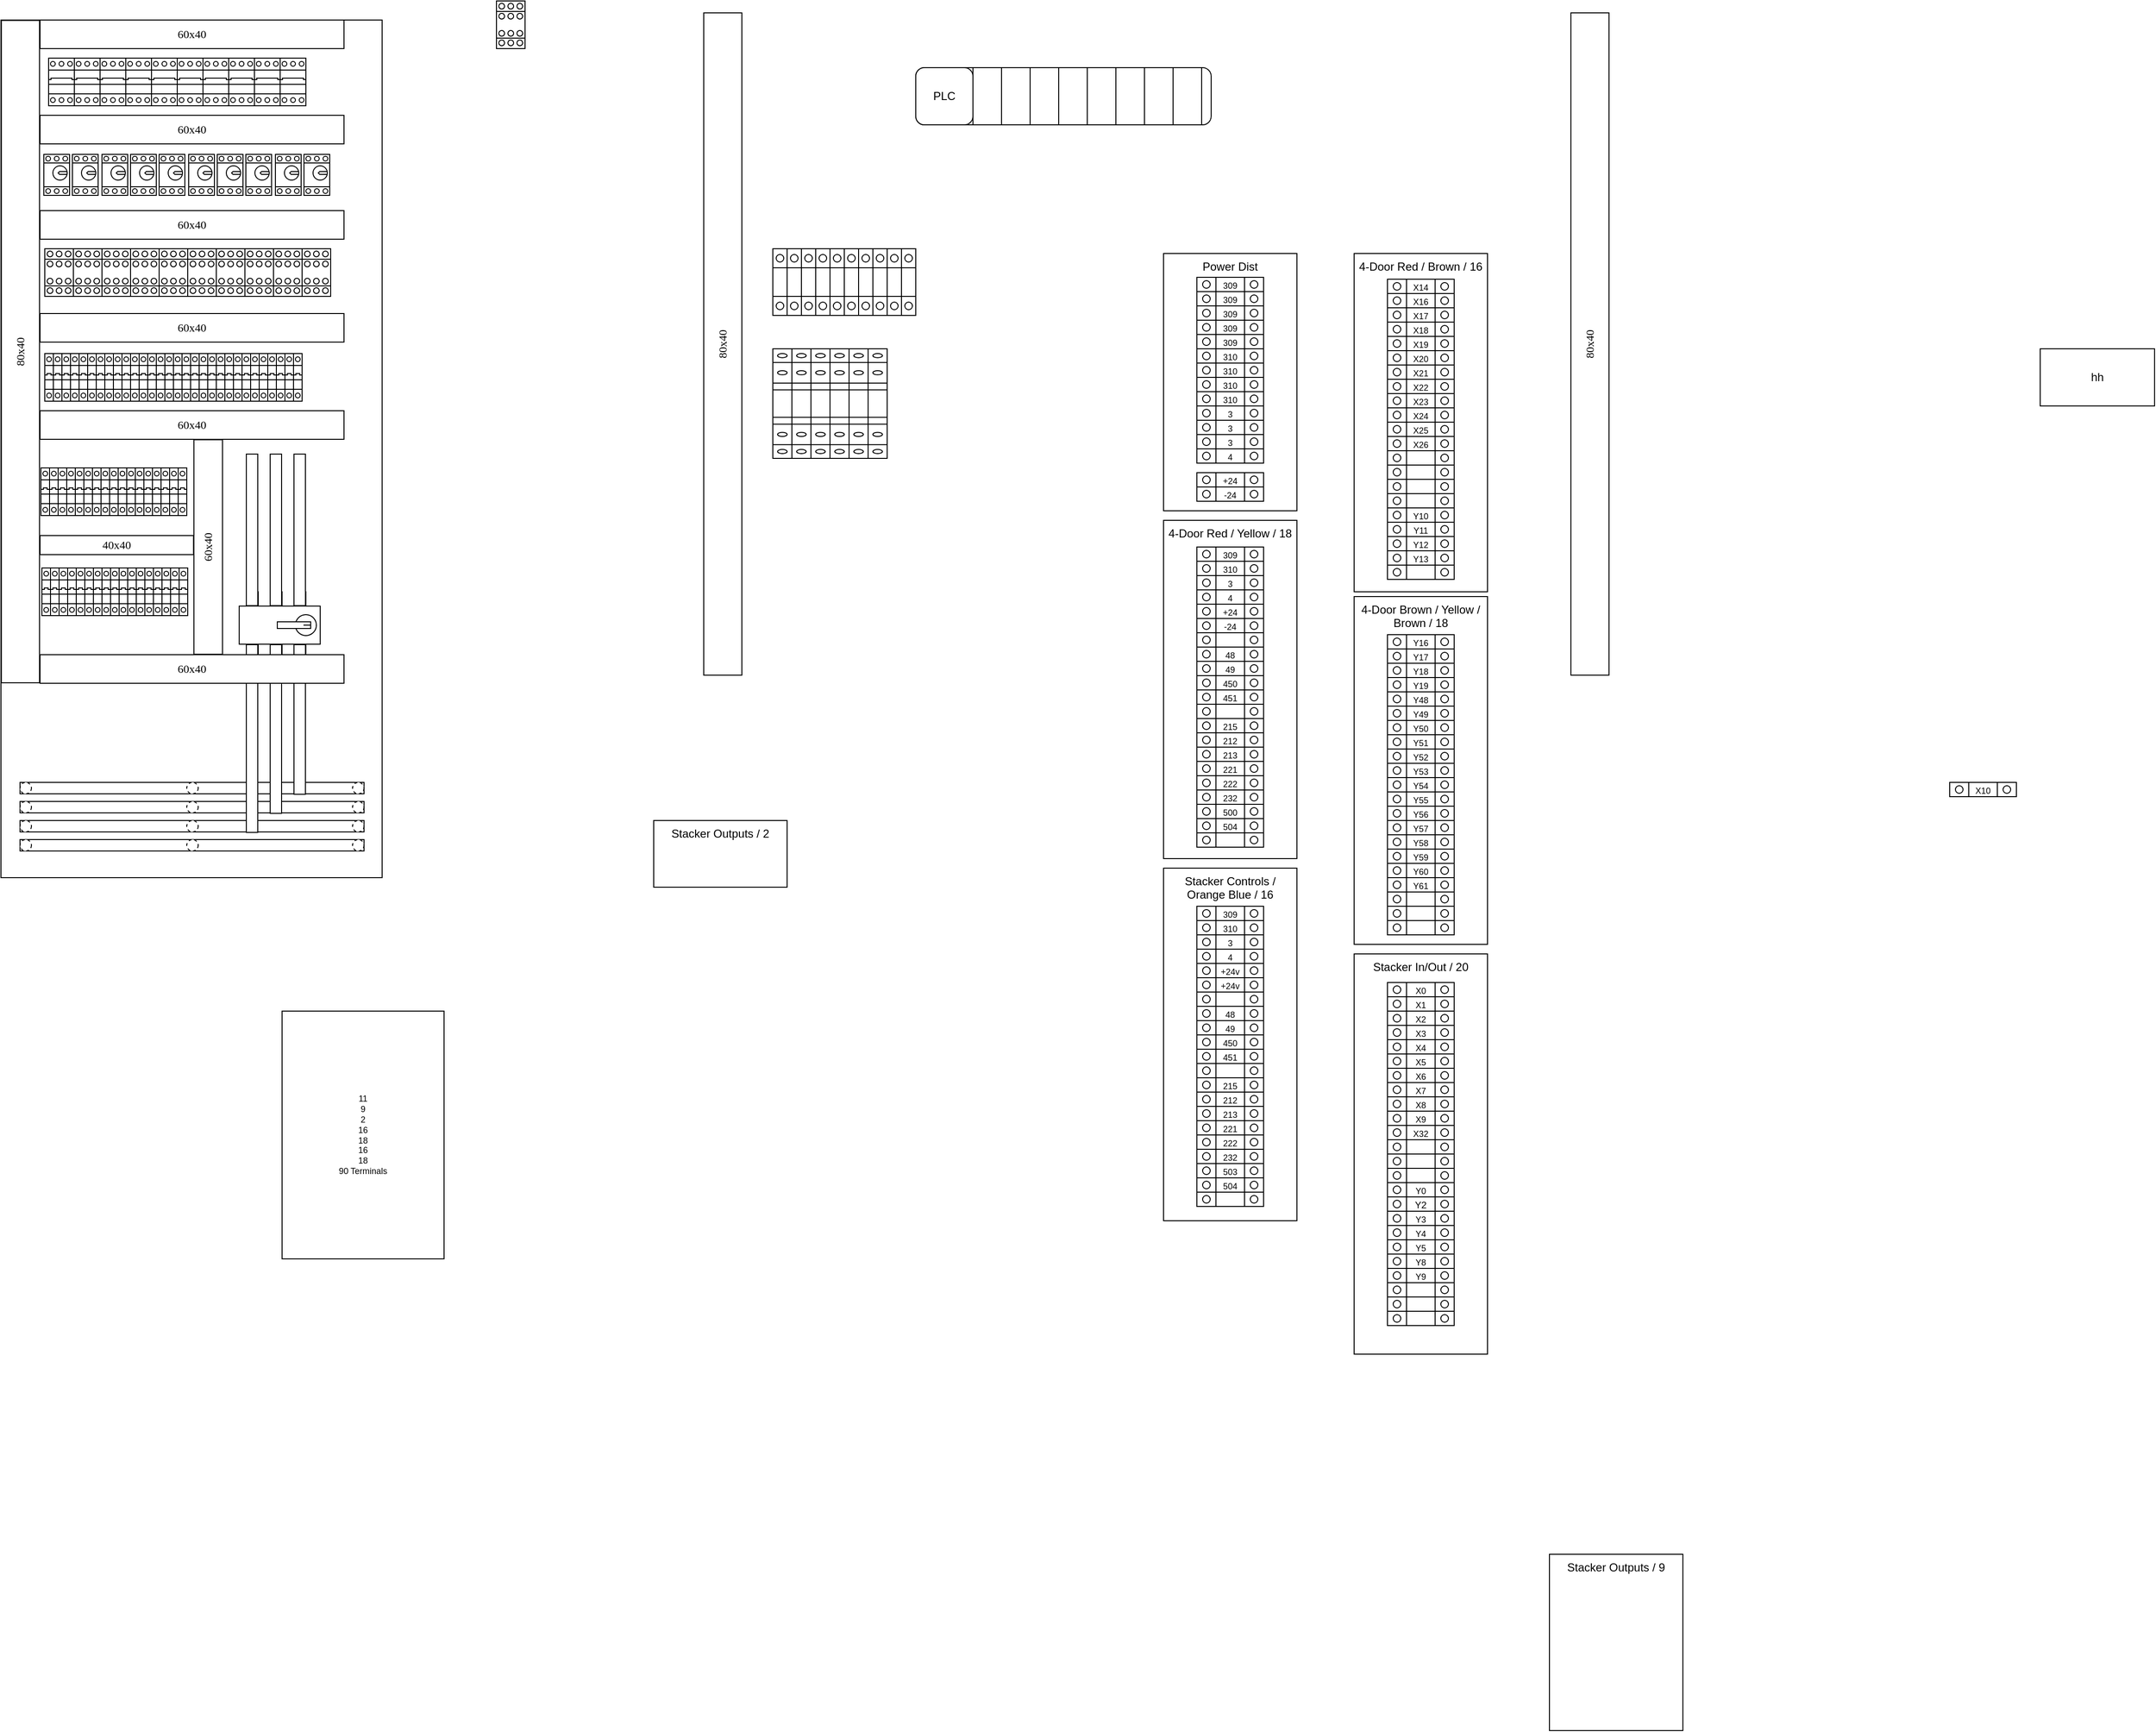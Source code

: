 <mxfile version="14.1.8" type="device"><diagram name="Page-1" id="099fd60b-425b-db50-ffb0-6b813814b670"><mxGraphModel dx="4063" dy="2349" grid="1" gridSize="5" guides="1" tooltips="1" connect="1" arrows="1" fold="1" page="1" pageScale="1" pageWidth="850" pageHeight="1100" background="#ffffff" math="0" shadow="0"><root><mxCell id="0"/><mxCell id="1" parent="0"/><mxCell id="1dd3ca9b2b35b949-1" value="" style="whiteSpace=wrap;html=1;rounded=0;shadow=0;comic=0;labelBackgroundColor=none;strokeWidth=1;fontFamily=Verdana;fontSize=12;align=center;" parent="1" vertex="1"><mxGeometry x="80" y="50" width="400" height="900" as="geometry"/></mxCell><mxCell id="10ed09ecd0ef054a-2" value="80x40" style="shape=rect;dashed=0;shadow=0;html=1;whiteSpace=wrap;rotation=270;rounded=0;comic=0;labelBackgroundColor=none;strokeWidth=1;fontFamily=Verdana;fontSize=12;align=center;" parent="1" vertex="1"><mxGeometry x="-247" y="378" width="695" height="40" as="geometry"/></mxCell><mxCell id="10ed09ecd0ef054a-3" value="80x40" style="shape=rect;dashed=0;shadow=0;html=1;whiteSpace=wrap;rotation=270;rounded=0;comic=0;labelBackgroundColor=none;strokeWidth=1;fontFamily=Verdana;fontSize=12;align=center;" parent="1" vertex="1"><mxGeometry x="490" y="370" width="695" height="40" as="geometry"/></mxCell><mxCell id="10ed09ecd0ef054a-4" value="60x40" style="shape=rect;dashed=0;shadow=0;html=1;whiteSpace=wrap;rounded=0;comic=0;labelBackgroundColor=none;strokeWidth=1;fontFamily=Verdana;fontSize=12;lign=center;" parent="1" vertex="1"><mxGeometry x="121" y="50" width="319" height="30" as="geometry"/></mxCell><mxCell id="10ed09ecd0ef054a-5" value="" style="verticalLabelPosition=bottom;dashed=0;shadow=0;html=1;align=center;verticalAlign=top;strokeWidth=1;shape=mxgraph.cabinets.motorized_switch_3p;rounded=0;comic=0;labelBackgroundColor=none;fontFamily=Verdana;fontSize=12" parent="1" vertex="1"><mxGeometry x="330" y="650" width="85" height="70" as="geometry"/></mxCell><mxCell id="10ed09ecd0ef054a-6" value="" style="whiteSpace=wrap;html=1;rounded=0;shadow=0;comic=0;labelBackgroundColor=none;strokeWidth=1;fontFamily=Verdana;fontSize=12;align=center;rotation=0;" parent="1" vertex="1"><mxGeometry x="100" y="910" width="361" height="12" as="geometry"/></mxCell><mxCell id="10ed09ecd0ef054a-7" value="" style="whiteSpace=wrap;html=1;rounded=0;shadow=0;comic=0;labelBackgroundColor=none;strokeWidth=1;fontFamily=Verdana;fontSize=12;align=center;rotation=0;" parent="1" vertex="1"><mxGeometry x="100" y="890" width="361" height="12" as="geometry"/></mxCell><mxCell id="10ed09ecd0ef054a-8" value="" style="whiteSpace=wrap;html=1;rounded=0;shadow=0;comic=0;labelBackgroundColor=none;strokeWidth=1;fontFamily=Verdana;fontSize=12;align=center;rotation=0;" parent="1" vertex="1"><mxGeometry x="100" y="870" width="361" height="12" as="geometry"/></mxCell><mxCell id="10ed09ecd0ef054a-9" value="" style="whiteSpace=wrap;html=1;rounded=0;shadow=0;comic=0;labelBackgroundColor=none;strokeWidth=1;fontFamily=Verdana;fontSize=12;align=center;rotation=0;" parent="1" vertex="1"><mxGeometry x="100" y="850" width="361" height="12" as="geometry"/></mxCell><mxCell id="10ed09ecd0ef054a-10" value="" style="ellipse;whiteSpace=wrap;html=1;rounded=0;shadow=0;comic=0;labelBackgroundColor=none;strokeWidth=1;fontFamily=Verdana;fontSize=12;align=center;dashed=1;" parent="1" vertex="1"><mxGeometry x="100" y="910" width="12" height="12" as="geometry"/></mxCell><mxCell id="10ed09ecd0ef054a-11" value="" style="ellipse;whiteSpace=wrap;html=1;rounded=0;shadow=0;comic=0;labelBackgroundColor=none;strokeWidth=1;fontFamily=Verdana;fontSize=12;align=center;dashed=1;" parent="1" vertex="1"><mxGeometry x="275" y="910" width="12" height="12" as="geometry"/></mxCell><mxCell id="10ed09ecd0ef054a-12" value="" style="ellipse;whiteSpace=wrap;html=1;rounded=0;shadow=0;comic=0;labelBackgroundColor=none;strokeWidth=1;fontFamily=Verdana;fontSize=12;align=center;dashed=1;" parent="1" vertex="1"><mxGeometry x="449" y="910" width="12" height="12" as="geometry"/></mxCell><mxCell id="10ed09ecd0ef054a-16" value="" style="ellipse;whiteSpace=wrap;html=1;rounded=0;shadow=0;comic=0;labelBackgroundColor=none;strokeWidth=1;fontFamily=Verdana;fontSize=12;align=center;dashed=1;" parent="1" vertex="1"><mxGeometry x="100" y="890" width="12" height="12" as="geometry"/></mxCell><mxCell id="10ed09ecd0ef054a-17" value="" style="ellipse;whiteSpace=wrap;html=1;rounded=0;shadow=0;comic=0;labelBackgroundColor=none;strokeWidth=1;fontFamily=Verdana;fontSize=12;align=center;dashed=1;" parent="1" vertex="1"><mxGeometry x="275" y="890" width="12" height="12" as="geometry"/></mxCell><mxCell id="10ed09ecd0ef054a-18" value="" style="ellipse;whiteSpace=wrap;html=1;rounded=0;shadow=0;comic=0;labelBackgroundColor=none;strokeWidth=1;fontFamily=Verdana;fontSize=12;align=center;dashed=1;" parent="1" vertex="1"><mxGeometry x="449" y="890" width="12" height="12" as="geometry"/></mxCell><mxCell id="10ed09ecd0ef054a-19" value="" style="ellipse;whiteSpace=wrap;html=1;rounded=0;shadow=0;comic=0;labelBackgroundColor=none;strokeWidth=1;fontFamily=Verdana;fontSize=12;align=center;dashed=1;" parent="1" vertex="1"><mxGeometry x="100" y="870" width="12" height="12" as="geometry"/></mxCell><mxCell id="10ed09ecd0ef054a-20" value="" style="ellipse;whiteSpace=wrap;html=1;rounded=0;shadow=0;comic=0;labelBackgroundColor=none;strokeWidth=1;fontFamily=Verdana;fontSize=12;align=center;dashed=1;" parent="1" vertex="1"><mxGeometry x="275" y="870" width="12" height="12" as="geometry"/></mxCell><mxCell id="10ed09ecd0ef054a-21" value="" style="ellipse;whiteSpace=wrap;html=1;rounded=0;shadow=0;comic=0;labelBackgroundColor=none;strokeWidth=1;fontFamily=Verdana;fontSize=12;align=center;dashed=1;" parent="1" vertex="1"><mxGeometry x="449" y="870" width="12" height="12" as="geometry"/></mxCell><mxCell id="10ed09ecd0ef054a-22" value="" style="ellipse;whiteSpace=wrap;html=1;rounded=0;shadow=0;comic=0;labelBackgroundColor=none;strokeWidth=1;fontFamily=Verdana;fontSize=12;align=center;dashed=1;" parent="1" vertex="1"><mxGeometry x="100" y="850" width="12" height="12" as="geometry"/></mxCell><mxCell id="10ed09ecd0ef054a-23" value="" style="ellipse;whiteSpace=wrap;html=1;rounded=0;shadow=0;comic=0;labelBackgroundColor=none;strokeWidth=1;fontFamily=Verdana;fontSize=12;align=center;dashed=1;" parent="1" vertex="1"><mxGeometry x="275" y="850" width="12" height="12" as="geometry"/></mxCell><mxCell id="10ed09ecd0ef054a-24" value="" style="ellipse;whiteSpace=wrap;html=1;rounded=0;shadow=0;comic=0;labelBackgroundColor=none;strokeWidth=1;fontFamily=Verdana;fontSize=12;align=center;dashed=1;" parent="1" vertex="1"><mxGeometry x="449" y="850" width="12" height="12" as="geometry"/></mxCell><mxCell id="10ed09ecd0ef054a-25" value="" style="whiteSpace=wrap;html=1;rounded=0;shadow=0;comic=0;labelBackgroundColor=none;strokeWidth=1;ontFamily=Verdana;fontSize=12;align=center;rotation=-90;" parent="1" vertex="1"><mxGeometry x="315" y="778" width="157" height="12" as="geometry"/></mxCell><mxCell id="10ed09ecd0ef054a-26" value="" style="whiteSpace=wrap;html=1;rounded=0;shadow=0;comic=0;labelBackgroundColor=none;strokeWidth=1;ontFamily=Verdana;fontSize=12;align=center;rotation=-90;" parent="1" vertex="1"><mxGeometry x="280" y="788" width="177" height="12" as="geometry"/></mxCell><mxCell id="10ed09ecd0ef054a-27" value="" style="whiteSpace=wrap;html=1;rounded=0;shadow=0;comic=0;labelBackgroundColor=none;strokeWidth=1;ontFamily=Verdana;fontSize=12;align=center;rotation=-90;" parent="1" vertex="1"><mxGeometry x="245" y="798" width="197" height="12" as="geometry"/></mxCell><mxCell id="10ed09ecd0ef054a-28" value="" style="whiteSpace=wrap;html=1;rounded=0;shadow=0;comic=0;labelBackgroundColor=none;strokeWidth=1;fontFamily=Verdana;fontSize=12;align=center;rotation=-90;" parent="1" vertex="1"><mxGeometry x="264" y="579" width="159" height="12" as="geometry"/></mxCell><mxCell id="10ed09ecd0ef054a-29" value="" style="whiteSpace=wrap;html=1;rounded=0;shadow=0;comic=0;labelBackgroundColor=none;strokeWidth=1;fontFamily=Verdana;fontSize=12;align=center;rotation=-90;" parent="1" vertex="1"><mxGeometry x="289" y="579" width="159" height="12" as="geometry"/></mxCell><mxCell id="10ed09ecd0ef054a-30" value="" style="whiteSpace=wrap;html=1;rounded=0;shadow=0;comic=0;labelBackgroundColor=none;strokeWidth=1;fontFamily=Verdana;fontSize=12;align=center;rotation=-90;" parent="1" vertex="1"><mxGeometry x="314" y="579" width="159" height="12" as="geometry"/></mxCell><mxCell id="10ed09ecd0ef054a-31" value="60x40" style="shape=rect;dashed=0;shadow=0;html=1;whiteSpace=wrap;rounded=0;comic=0;labelBackgroundColor=none;strokeWidth=1;fontFamily=Verdana;fontSize=12;align=center;" parent="1" vertex="1"><mxGeometry x="121" y="716" width="319" height="30" as="geometry"/></mxCell><mxCell id="10ed09ecd0ef054a-32" value="60x40" style="shape=rect;dashed=0;shadow=0;html=1;whiteSpace=wrap;rounded=0;comic=0;labelBackgroundColor=none;strokeWidth=1;fontFamily=Verdana;fontSize=12;align=center;" parent="1" vertex="1"><mxGeometry x="121" y="460" width="319" height="30" as="geometry"/></mxCell><mxCell id="10ed09ecd0ef054a-33" value="60x40" style="shape=rect;dashed=0;shadow=0;html=1;whiteSpace=wrap;rounded=0;comic=0;labelBackgroundColor=none;strokeWidth=1;fontFamily=Verdana;fontSize=12;align=center;" parent="1" vertex="1"><mxGeometry x="121" y="358" width="319" height="30" as="geometry"/></mxCell><mxCell id="10ed09ecd0ef054a-34" value="60x40" style="shape=rect;dashed=0;shadow=0;html=1;whiteSpace=wrap;rounded=0;comic=0;labelBackgroundColor=none;strokeWidth=1;fontFamily=Verdana;fontSize=12;align=center;" parent="1" vertex="1"><mxGeometry x="121" y="150" width="319" height="30" as="geometry"/></mxCell><mxCell id="10ed09ecd0ef054a-35" value="" style="verticalLabelPosition=bottom;dashed=0;shadow=0;html=1;align=center;verticalAlign=top;strokeWidth=1;shape=mxgraph.cabinets.cb_3p;rounded=0;comic=0;labelBackgroundColor=none;fontFamily=Verdana;fontSize=12" parent="1" vertex="1"><mxGeometry x="130" y="90" width="27" height="50" as="geometry"/></mxCell><mxCell id="10ed09ecd0ef054a-36" value="" style="verticalLabelPosition=bottom;dashed=0;shadow=0;html=1;align=center;verticalAlign=top;strokeWidth=1;shape=mxgraph.cabinets.cb_3p;rounded=0;comic=0;labelBackgroundColor=none;fontFamily=Verdana;fontSize=12" parent="1" vertex="1"><mxGeometry x="157" y="90" width="27" height="50" as="geometry"/></mxCell><mxCell id="10ed09ecd0ef054a-37" value="" style="verticalLabelPosition=bottom;dashed=0;shadow=0;html=1;align=center;verticalAlign=top;strokeWidth=1;shape=mxgraph.cabinets.cb_3p;rounded=0;comic=0;labelBackgroundColor=none;fontFamily=Verdana;fontSize=12" parent="1" vertex="1"><mxGeometry x="184" y="90" width="27" height="50" as="geometry"/></mxCell><mxCell id="10ed09ecd0ef054a-38" value="" style="verticalLabelPosition=bottom;dashed=0;shadow=0;html=1;align=center;verticalAlign=top;strokeWidth=1;shape=mxgraph.cabinets.cb_3p;rounded=0;comic=0;labelBackgroundColor=none;fontFamily=Verdana;fontSize=12" parent="1" vertex="1"><mxGeometry x="211" y="90" width="27" height="50" as="geometry"/></mxCell><mxCell id="10ed09ecd0ef054a-39" value="" style="verticalLabelPosition=bottom;dashed=0;shadow=0;html=1;align=center;verticalAlign=top;strokeWidth=1;shape=mxgraph.cabinets.cb_3p;rounded=0;comic=0;labelBackgroundColor=none;fontFamily=Verdana;fontSize=12" parent="1" vertex="1"><mxGeometry x="238" y="90" width="27" height="50" as="geometry"/></mxCell><mxCell id="10ed09ecd0ef054a-40" value="" style="verticalLabelPosition=bottom;dashed=0;shadow=0;html=1;align=center;verticalAlign=top;strokeWidth=1;shape=mxgraph.cabinets.cb_3p;rounded=0;comic=0;labelBackgroundColor=none;fontFamily=Verdana;fontSize=12" parent="1" vertex="1"><mxGeometry x="265" y="90" width="27" height="50" as="geometry"/></mxCell><mxCell id="10ed09ecd0ef054a-41" value="" style="verticalLabelPosition=bottom;dashed=0;shadow=0;html=1;align=center;verticalAlign=top;strokeWidth=1;shape=mxgraph.cabinets.cb_3p;rounded=0;comic=0;labelBackgroundColor=none;fontFamily=Verdana;fontSize=12" parent="1" vertex="1"><mxGeometry x="292" y="90" width="27" height="50" as="geometry"/></mxCell><mxCell id="10ed09ecd0ef054a-42" value="" style="verticalLabelPosition=bottom;dashed=0;shadow=0;html=1;align=center;verticalAlign=top;strokeWidth=1;shape=mxgraph.cabinets.cb_3p;rounded=0;comic=0;labelBackgroundColor=none;fontFamily=Verdana;fontSize=12" parent="1" vertex="1"><mxGeometry x="319" y="90" width="27" height="50" as="geometry"/></mxCell><mxCell id="10ed09ecd0ef054a-43" value="" style="verticalLabelPosition=bottom;dashed=0;shadow=0;html=1;align=center;verticalAlign=top;strokeWidth=1;shape=mxgraph.cabinets.cb_3p;rounded=0;comic=0;labelBackgroundColor=none;fontFamily=Verdana;fontSize=12" parent="1" vertex="1"><mxGeometry x="346" y="90" width="27" height="50" as="geometry"/></mxCell><mxCell id="10ed09ecd0ef054a-44" value="" style="verticalLabelPosition=bottom;dashed=0;shadow=0;html=1;align=center;verticalAlign=top;strokeWidth=1;shape=mxgraph.cabinets.cb_3p;rounded=0;comic=0;labelBackgroundColor=none;fontFamily=Verdana;fontSize=12" parent="1" vertex="1"><mxGeometry x="373" y="90" width="27" height="50" as="geometry"/></mxCell><mxCell id="10ed09ecd0ef054a-47" value="" style="verticalLabelPosition=bottom;dashed=0;shadow=0;html=1;align=center;verticalAlign=top;strokeWidth=1;shape=mxgraph.cabinets.contactor_32_125a;rounded=0;comic=0;labelBackgroundColor=none;fontFamily=Verdana;fontSize=12" parent="1" vertex="1"><mxGeometry x="126" y="290" width="30" height="50" as="geometry"/></mxCell><mxCell id="10ed09ecd0ef054a-48" value="" style="verticalLabelPosition=bottom;dashed=0;shadow=0;html=1;align=center;verticalAlign=top;strokeWidth=1;shape=mxgraph.cabinets.contactor_32_125a;rounded=0;comic=0;labelBackgroundColor=none;fontFamily=Verdana;fontSize=12" parent="1" vertex="1"><mxGeometry x="156" y="290" width="30" height="50" as="geometry"/></mxCell><mxCell id="10ed09ecd0ef054a-49" value="" style="verticalLabelPosition=bottom;dashed=0;shadow=0;html=1;align=center;verticalAlign=top;strokeWidth=1;shape=mxgraph.cabinets.contactor_32_125a;rounded=0;comic=0;labelBackgroundColor=none;fontFamily=Verdana;fontSize=12" parent="1" vertex="1"><mxGeometry x="186" y="290" width="30" height="50" as="geometry"/></mxCell><mxCell id="10ed09ecd0ef054a-50" value="" style="verticalLabelPosition=bottom;dashed=0;shadow=0;html=1;align=center;verticalAlign=top;strokeWidth=1;shape=mxgraph.cabinets.contactor_32_125a;rounded=0;comic=0;labelBackgroundColor=none;fontFamily=Verdana;fontSize=12" parent="1" vertex="1"><mxGeometry x="216" y="290" width="30" height="50" as="geometry"/></mxCell><mxCell id="10ed09ecd0ef054a-51" value="" style="verticalLabelPosition=bottom;dashed=0;shadow=0;html=1;align=center;verticalAlign=top;strokeWidth=1;shape=mxgraph.cabinets.contactor_32_125a;rounded=0;comic=0;labelBackgroundColor=none;fontFamily=Verdana;fontSize=12" parent="1" vertex="1"><mxGeometry x="246" y="290" width="30" height="50" as="geometry"/></mxCell><mxCell id="10ed09ecd0ef054a-52" value="" style="verticalLabelPosition=bottom;dashed=0;shadow=0;html=1;align=center;verticalAlign=top;strokeWidth=1;shape=mxgraph.cabinets.contactor_32_125a;rounded=0;comic=0;labelBackgroundColor=none;fontFamily=Verdana;fontSize=12" parent="1" vertex="1"><mxGeometry x="276" y="290" width="30" height="50" as="geometry"/></mxCell><mxCell id="10ed09ecd0ef054a-53" value="" style="verticalLabelPosition=bottom;dashed=0;shadow=0;html=1;align=center;verticalAlign=top;strokeWidth=1;shape=mxgraph.cabinets.contactor_32_125a;rounded=0;comic=0;labelBackgroundColor=none;fontFamily=Verdana;fontSize=12" parent="1" vertex="1"><mxGeometry x="306" y="290" width="30" height="50" as="geometry"/></mxCell><mxCell id="10ed09ecd0ef054a-54" value="" style="verticalLabelPosition=bottom;dashed=0;shadow=0;html=1;align=center;verticalAlign=top;strokeWidth=1;shape=mxgraph.cabinets.contactor_32_125a;rounded=0;comic=0;labelBackgroundColor=none;fontFamily=Verdana;fontSize=12" parent="1" vertex="1"><mxGeometry x="336" y="290" width="30" height="50" as="geometry"/></mxCell><mxCell id="10ed09ecd0ef054a-55" value="" style="verticalLabelPosition=bottom;dashed=0;shadow=0;html=1;align=center;verticalAlign=top;strokeWidth=1;shape=mxgraph.cabinets.contactor_32_125a;rounded=0;comic=0;labelBackgroundColor=none;fontFamily=Verdana;fontSize=12" parent="1" vertex="1"><mxGeometry x="366" y="290" width="30" height="50" as="geometry"/></mxCell><mxCell id="10ed09ecd0ef054a-56" value="" style="verticalLabelPosition=bottom;dashed=0;shadow=0;html=1;align=center;verticalAlign=top;strokeWidth=1;shape=mxgraph.cabinets.contactor_32_125a;rounded=0;comic=0;labelBackgroundColor=none;fontFamily=Verdana;fontSize=12" parent="1" vertex="1"><mxGeometry x="396" y="290" width="30" height="50" as="geometry"/></mxCell><mxCell id="10ed09ecd0ef054a-57" value="60x40" style="shape=rect;dashed=0;shadow=0;html=1;whiteSpace=wrap;rounded=0;comic=0;labelBackgroundColor=none;strokeWidth=1;fontFamily=Verdana;fontSize=12;align=center;" parent="1" vertex="1"><mxGeometry x="121" y="250" width="319" height="30" as="geometry"/></mxCell><mxCell id="10ed09ecd0ef054a-58" value="" style="verticalLabelPosition=bottom;dashed=0;shadow=0;html=1;align=center;verticalAlign=top;strokeWidth=1;shape=mxgraph.cabinets.motor_cb_1_32a;rounded=0;comic=0;labelBackgroundColor=none;fontFamily=Verdana;fontColor=#000000;" parent="1" vertex="1"><mxGeometry x="125" y="191" width="27" height="43" as="geometry"/></mxCell><mxCell id="10ed09ecd0ef054a-59" value="" style="verticalLabelPosition=bottom;dashed=0;shadow=0;html=1;align=center;verticalAlign=top;strokeWidth=1;shape=mxgraph.cabinets.motor_cb_1_32a;rounded=0;comic=0;labelBackgroundColor=none;fontFamily=Verdana;fontColor=#000000;" parent="1" vertex="1"><mxGeometry x="155" y="191" width="27" height="43" as="geometry"/></mxCell><mxCell id="10ed09ecd0ef054a-60" value="" style="verticalLabelPosition=bottom;dashed=0;shadow=0;html=1;align=center;verticalAlign=top;strokeWidth=1;shape=mxgraph.cabinets.motor_cb_1_32a;rounded=0;comic=0;labelBackgroundColor=none;fontFamily=Verdana;fontColor=#000000;" parent="1" vertex="1"><mxGeometry x="186" y="191" width="27" height="43" as="geometry"/></mxCell><mxCell id="10ed09ecd0ef054a-61" value="" style="verticalLabelPosition=bottom;dashed=0;shadow=0;html=1;align=center;verticalAlign=top;strokeWidth=1;shape=mxgraph.cabinets.motor_cb_1_32a;rounded=0;comic=0;labelBackgroundColor=none;fontFamily=Verdana;fontColor=#000000;" parent="1" vertex="1"><mxGeometry x="216" y="191" width="27" height="43" as="geometry"/></mxCell><mxCell id="10ed09ecd0ef054a-62" value="" style="verticalLabelPosition=bottom;dashed=0;shadow=0;html=1;align=center;verticalAlign=top;strokeWidth=1;shape=mxgraph.cabinets.motor_cb_1_32a;rounded=0;comic=0;labelBackgroundColor=none;fontFamily=Verdana;fontColor=#000000;" parent="1" vertex="1"><mxGeometry x="246" y="191" width="27" height="43" as="geometry"/></mxCell><mxCell id="10ed09ecd0ef054a-63" value="" style="verticalLabelPosition=bottom;dashed=0;shadow=0;html=1;align=center;verticalAlign=top;strokeWidth=1;shape=mxgraph.cabinets.motor_cb_1_32a;rounded=0;comic=0;labelBackgroundColor=none;fontFamily=Verdana;fontColor=#000000;" parent="1" vertex="1"><mxGeometry x="277" y="191" width="27" height="43" as="geometry"/></mxCell><mxCell id="10ed09ecd0ef054a-64" value="" style="verticalLabelPosition=bottom;dashed=0;shadow=0;html=1;align=center;verticalAlign=top;strokeWidth=1;shape=mxgraph.cabinets.motor_cb_1_32a;rounded=0;comic=0;labelBackgroundColor=none;fontFamily=Verdana;fontColor=#000000;" parent="1" vertex="1"><mxGeometry x="307" y="191" width="27" height="43" as="geometry"/></mxCell><mxCell id="10ed09ecd0ef054a-65" value="" style="verticalLabelPosition=bottom;dashed=0;shadow=0;html=1;align=center;verticalAlign=top;strokeWidth=1;shape=mxgraph.cabinets.motor_cb_1_32a;rounded=0;comic=0;labelBackgroundColor=none;fontFamily=Verdana;fontColor=#000000;" parent="1" vertex="1"><mxGeometry x="337" y="191" width="27" height="43" as="geometry"/></mxCell><mxCell id="10ed09ecd0ef054a-66" value="" style="verticalLabelPosition=bottom;dashed=0;shadow=0;html=1;align=center;verticalAlign=top;strokeWidth=1;shape=mxgraph.cabinets.motor_cb_1_32a;rounded=0;comic=0;labelBackgroundColor=none;fontFamily=Verdana;fontColor=#000000;" parent="1" vertex="1"><mxGeometry x="368" y="191" width="27" height="43" as="geometry"/></mxCell><mxCell id="10ed09ecd0ef054a-67" value="" style="verticalLabelPosition=bottom;dashed=0;shadow=0;html=1;align=center;verticalAlign=top;strokeWidth=1;shape=mxgraph.cabinets.motor_cb_1_32a;rounded=0;comic=0;labelBackgroundColor=none;fontFamily=Verdana;fontColor=#000000;" parent="1" vertex="1"><mxGeometry x="398" y="191" width="27" height="43" as="geometry"/></mxCell><mxCell id="10ed09ecd0ef054a-68" value="" style="verticalLabelPosition=bottom;dashed=0;shadow=0;html=1;align=center;verticalAlign=top;strokeWidth=1;shape=mxgraph.cabinets.cb_1p;rounded=0;comic=0;labelBackgroundColor=none;fontFamily=Verdana;fontSize=12" parent="1" vertex="1"><mxGeometry x="126" y="400" width="9" height="50" as="geometry"/></mxCell><mxCell id="10ed09ecd0ef054a-69" value="" style="verticalLabelPosition=bottom;dashed=0;shadow=0;html=1;align=center;verticalAlign=top;strokeWidth=1;shape=mxgraph.cabinets.cb_1p;rounded=0;comic=0;labelBackgroundColor=none;fontFamily=Verdana;fontSize=12" parent="1" vertex="1"><mxGeometry x="135" y="400" width="9" height="50" as="geometry"/></mxCell><mxCell id="10ed09ecd0ef054a-70" value="" style="verticalLabelPosition=bottom;dashed=0;shadow=0;html=1;align=center;verticalAlign=top;strokeWidth=1;shape=mxgraph.cabinets.cb_1p;rounded=0;comic=0;labelBackgroundColor=none;fontFamily=Verdana;fontSize=12" parent="1" vertex="1"><mxGeometry x="144" y="400" width="9" height="50" as="geometry"/></mxCell><mxCell id="10ed09ecd0ef054a-71" value="" style="verticalLabelPosition=bottom;dashed=0;shadow=0;html=1;align=center;verticalAlign=top;strokeWidth=1;shape=mxgraph.cabinets.cb_1p;rounded=0;comic=0;labelBackgroundColor=none;fontFamily=Verdana;fontSize=12" parent="1" vertex="1"><mxGeometry x="153" y="400" width="9" height="50" as="geometry"/></mxCell><mxCell id="10ed09ecd0ef054a-72" value="" style="verticalLabelPosition=bottom;dashed=0;shadow=0;html=1;align=center;verticalAlign=top;strokeWidth=1;shape=mxgraph.cabinets.cb_1p;rounded=0;comic=0;labelBackgroundColor=none;fontFamily=Verdana;fontSize=12" parent="1" vertex="1"><mxGeometry x="162" y="400" width="9" height="50" as="geometry"/></mxCell><mxCell id="10ed09ecd0ef054a-73" value="" style="verticalLabelPosition=bottom;dashed=0;shadow=0;html=1;align=center;verticalAlign=top;strokeWidth=1;shape=mxgraph.cabinets.cb_1p;rounded=0;comic=0;labelBackgroundColor=none;fontFamily=Verdana;fontSize=12" parent="1" vertex="1"><mxGeometry x="171" y="400" width="9" height="50" as="geometry"/></mxCell><mxCell id="10ed09ecd0ef054a-74" value="" style="verticalLabelPosition=bottom;dashed=0;shadow=0;html=1;align=center;verticalAlign=top;strokeWidth=1;shape=mxgraph.cabinets.cb_1p;rounded=0;comic=0;labelBackgroundColor=none;fontFamily=Verdana;fontSize=12" parent="1" vertex="1"><mxGeometry x="180" y="400" width="9" height="50" as="geometry"/></mxCell><mxCell id="10ed09ecd0ef054a-75" value="" style="verticalLabelPosition=bottom;dashed=0;shadow=0;html=1;align=center;verticalAlign=top;strokeWidth=1;shape=mxgraph.cabinets.cb_1p;rounded=0;comic=0;labelBackgroundColor=none;fontFamily=Verdana;fontSize=12" parent="1" vertex="1"><mxGeometry x="189" y="400" width="9" height="50" as="geometry"/></mxCell><mxCell id="10ed09ecd0ef054a-76" value="" style="verticalLabelPosition=bottom;dashed=0;shadow=0;html=1;align=center;verticalAlign=top;strokeWidth=1;shape=mxgraph.cabinets.cb_1p;rounded=0;comic=0;labelBackgroundColor=none;fontFamily=Verdana;fontSize=12" parent="1" vertex="1"><mxGeometry x="198" y="400" width="9" height="50" as="geometry"/></mxCell><mxCell id="10ed09ecd0ef054a-77" value="" style="verticalLabelPosition=bottom;dashed=0;shadow=0;html=1;align=center;verticalAlign=top;strokeWidth=1;shape=mxgraph.cabinets.cb_1p;rounded=0;comic=0;labelBackgroundColor=none;fontFamily=Verdana;fontSize=12" parent="1" vertex="1"><mxGeometry x="207" y="400" width="9" height="50" as="geometry"/></mxCell><mxCell id="10ed09ecd0ef054a-78" value="" style="verticalLabelPosition=bottom;dashed=0;shadow=0;html=1;align=center;verticalAlign=top;strokeWidth=1;shape=mxgraph.cabinets.cb_1p;rounded=0;comic=0;labelBackgroundColor=none;fontFamily=Verdana;fontSize=12" parent="1" vertex="1"><mxGeometry x="216" y="400" width="9" height="50" as="geometry"/></mxCell><mxCell id="10ed09ecd0ef054a-79" value="" style="verticalLabelPosition=bottom;dashed=0;shadow=0;html=1;align=center;verticalAlign=top;strokeWidth=1;shape=mxgraph.cabinets.cb_1p;rounded=0;comic=0;labelBackgroundColor=none;fontFamily=Verdana;fontSize=12" parent="1" vertex="1"><mxGeometry x="225" y="400" width="9" height="50" as="geometry"/></mxCell><mxCell id="10ed09ecd0ef054a-80" value="" style="verticalLabelPosition=bottom;dashed=0;shadow=0;html=1;align=center;verticalAlign=top;strokeWidth=1;shape=mxgraph.cabinets.cb_1p;rounded=0;comic=0;labelBackgroundColor=none;fontFamily=Verdana;fontSize=12" parent="1" vertex="1"><mxGeometry x="234" y="400" width="9" height="50" as="geometry"/></mxCell><mxCell id="10ed09ecd0ef054a-81" value="" style="verticalLabelPosition=bottom;dashed=0;shadow=0;html=1;align=center;verticalAlign=top;strokeWidth=1;shape=mxgraph.cabinets.cb_1p;rounded=0;comic=0;labelBackgroundColor=none;fontFamily=Verdana;fontSize=12" parent="1" vertex="1"><mxGeometry x="243" y="400" width="9" height="50" as="geometry"/></mxCell><mxCell id="10ed09ecd0ef054a-82" value="" style="verticalLabelPosition=bottom;dashed=0;shadow=0;html=1;align=center;verticalAlign=top;strokeWidth=1;shape=mxgraph.cabinets.cb_1p;rounded=0;comic=0;labelBackgroundColor=none;fontFamily=Verdana;fontSize=12" parent="1" vertex="1"><mxGeometry x="252" y="400" width="9" height="50" as="geometry"/></mxCell><mxCell id="10ed09ecd0ef054a-83" value="" style="verticalLabelPosition=bottom;dashed=0;shadow=0;html=1;align=center;verticalAlign=top;strokeWidth=1;shape=mxgraph.cabinets.cb_1p;rounded=0;comic=0;labelBackgroundColor=none;fontFamily=Verdana;fontSize=12" parent="1" vertex="1"><mxGeometry x="261" y="400" width="9" height="50" as="geometry"/></mxCell><mxCell id="10ed09ecd0ef054a-84" value="" style="verticalLabelPosition=bottom;dashed=0;shadow=0;html=1;align=center;verticalAlign=top;strokeWidth=1;shape=mxgraph.cabinets.cb_1p;rounded=0;comic=0;labelBackgroundColor=none;fontFamily=Verdana;fontSize=12" parent="1" vertex="1"><mxGeometry x="270" y="400" width="9" height="50" as="geometry"/></mxCell><mxCell id="10ed09ecd0ef054a-85" value="" style="verticalLabelPosition=bottom;dashed=0;shadow=0;html=1;align=center;verticalAlign=top;strokeWidth=1;shape=mxgraph.cabinets.cb_1p;rounded=0;comic=0;labelBackgroundColor=none;fontFamily=Verdana;fontSize=12" parent="1" vertex="1"><mxGeometry x="279" y="400" width="9" height="50" as="geometry"/></mxCell><mxCell id="10ed09ecd0ef054a-86" value="" style="verticalLabelPosition=bottom;dashed=0;shadow=0;html=1;align=center;verticalAlign=top;strokeWidth=1;shape=mxgraph.cabinets.cb_1p;rounded=0;comic=0;labelBackgroundColor=none;fontFamily=Verdana;fontSize=12" parent="1" vertex="1"><mxGeometry x="288" y="400" width="9" height="50" as="geometry"/></mxCell><mxCell id="10ed09ecd0ef054a-87" value="" style="verticalLabelPosition=bottom;dashed=0;shadow=0;html=1;align=center;verticalAlign=top;strokeWidth=1;shape=mxgraph.cabinets.cb_1p;rounded=0;comic=0;labelBackgroundColor=none;fontFamily=Verdana;fontSize=12" parent="1" vertex="1"><mxGeometry x="297" y="400" width="9" height="50" as="geometry"/></mxCell><mxCell id="10ed09ecd0ef054a-88" value="" style="verticalLabelPosition=bottom;dashed=0;shadow=0;html=1;align=center;verticalAlign=top;strokeWidth=1;shape=mxgraph.cabinets.cb_1p;rounded=0;comic=0;labelBackgroundColor=none;fontFamily=Verdana;fontSize=12" parent="1" vertex="1"><mxGeometry x="306" y="400" width="9" height="50" as="geometry"/></mxCell><mxCell id="10ed09ecd0ef054a-89" value="" style="verticalLabelPosition=bottom;dashed=0;shadow=0;html=1;align=center;verticalAlign=top;strokeWidth=1;shape=mxgraph.cabinets.cb_1p;rounded=0;comic=0;labelBackgroundColor=none;fontFamily=Verdana;fontSize=12" parent="1" vertex="1"><mxGeometry x="315" y="400" width="9" height="50" as="geometry"/></mxCell><mxCell id="10ed09ecd0ef054a-90" value="" style="verticalLabelPosition=bottom;dashed=0;shadow=0;html=1;align=center;verticalAlign=top;strokeWidth=1;shape=mxgraph.cabinets.cb_1p;rounded=0;comic=0;labelBackgroundColor=none;fontFamily=Verdana;fontSize=12" parent="1" vertex="1"><mxGeometry x="324" y="400" width="9" height="50" as="geometry"/></mxCell><mxCell id="10ed09ecd0ef054a-91" value="" style="verticalLabelPosition=bottom;dashed=0;shadow=0;html=1;align=center;verticalAlign=top;strokeWidth=1;shape=mxgraph.cabinets.cb_1p;rounded=0;comic=0;labelBackgroundColor=none;fontFamily=Verdana;fontSize=12" parent="1" vertex="1"><mxGeometry x="333" y="400" width="9" height="50" as="geometry"/></mxCell><mxCell id="10ed09ecd0ef054a-92" value="" style="verticalLabelPosition=bottom;dashed=0;shadow=0;html=1;align=center;verticalAlign=top;strokeWidth=1;shape=mxgraph.cabinets.cb_1p;rounded=0;comic=0;labelBackgroundColor=none;fontFamily=Verdana;fontSize=12" parent="1" vertex="1"><mxGeometry x="342" y="400" width="9" height="50" as="geometry"/></mxCell><mxCell id="10ed09ecd0ef054a-93" value="" style="verticalLabelPosition=bottom;dashed=0;shadow=0;html=1;align=center;verticalAlign=top;strokeWidth=1;shape=mxgraph.cabinets.cb_1p;rounded=0;comic=0;labelBackgroundColor=none;fontFamily=Verdana;fontSize=12" parent="1" vertex="1"><mxGeometry x="351" y="400" width="9" height="50" as="geometry"/></mxCell><mxCell id="10ed09ecd0ef054a-94" value="" style="verticalLabelPosition=bottom;dashed=0;shadow=0;html=1;align=center;verticalAlign=top;strokeWidth=1;shape=mxgraph.cabinets.cb_1p;rounded=0;comic=0;labelBackgroundColor=none;fontFamily=Verdana;fontSize=12" parent="1" vertex="1"><mxGeometry x="360" y="400" width="9" height="50" as="geometry"/></mxCell><mxCell id="10ed09ecd0ef054a-95" value="" style="verticalLabelPosition=bottom;dashed=0;shadow=0;html=1;align=center;verticalAlign=top;strokeWidth=1;shape=mxgraph.cabinets.cb_1p;rounded=0;comic=0;labelBackgroundColor=none;fontFamily=Verdana;fontSize=12" parent="1" vertex="1"><mxGeometry x="369" y="400" width="9" height="50" as="geometry"/></mxCell><mxCell id="10ed09ecd0ef054a-96" value="" style="verticalLabelPosition=bottom;dashed=0;shadow=0;html=1;align=center;verticalAlign=top;strokeWidth=1;shape=mxgraph.cabinets.cb_1p;rounded=0;comic=0;labelBackgroundColor=none;fontFamily=Verdana;fontSize=12" parent="1" vertex="1"><mxGeometry x="378" y="400" width="9" height="50" as="geometry"/></mxCell><mxCell id="10ed09ecd0ef054a-97" value="" style="verticalLabelPosition=bottom;dashed=0;shadow=0;html=1;align=center;verticalAlign=top;strokeWidth=1;shape=mxgraph.cabinets.cb_1p;rounded=0;comic=0;labelBackgroundColor=none;fontFamily=Verdana;fontSize=12" parent="1" vertex="1"><mxGeometry x="387" y="400" width="9" height="50" as="geometry"/></mxCell><mxCell id="10ed09ecd0ef054a-98" value="60x40" style="shape=rect;dashed=0;shadow=0;html=1;whiteSpace=wrap;rounded=0;comic=0;labelBackgroundColor=none;strokeWidth=1;fontFamily=Verdana;fontSize=12;align=center;rotation=-90;" parent="1" vertex="1"><mxGeometry x="185" y="588" width="225" height="30" as="geometry"/></mxCell><mxCell id="10ed09ecd0ef054a-99" value="40x40" style="shape=rect;dashed=0;shadow=0;html=1;whiteSpace=wrap;rounded=0;comic=0;labelBackgroundColor=none;strokeWidth=1;fontFamily=Verdana;fontSize=12;align=center;" parent="1" vertex="1"><mxGeometry x="121" y="591" width="161" height="20" as="geometry"/></mxCell><mxCell id="10ed09ecd0ef054a-101" value="" style="verticalLabelPosition=bottom;dashed=0;shadow=0;html=1;align=center;verticalAlign=top;strokeWidth=1;shape=mxgraph.cabinets.cb_1p;rounded=0;comic=0;labelBackgroundColor=none;fontFamily=Verdana;fontSize=12" parent="1" vertex="1"><mxGeometry x="122" y="520" width="9" height="50" as="geometry"/></mxCell><mxCell id="10ed09ecd0ef054a-102" value="" style="verticalLabelPosition=bottom;dashed=0;shadow=0;html=1;align=center;verticalAlign=top;strokeWidth=1;shape=mxgraph.cabinets.cb_1p;rounded=0;comic=0;labelBackgroundColor=none;fontFamily=Verdana;fontSize=12" parent="1" vertex="1"><mxGeometry x="131" y="520" width="9" height="50" as="geometry"/></mxCell><mxCell id="10ed09ecd0ef054a-103" value="" style="verticalLabelPosition=bottom;dashed=0;shadow=0;html=1;align=center;verticalAlign=top;strokeWidth=1;shape=mxgraph.cabinets.cb_1p;rounded=0;comic=0;labelBackgroundColor=none;fontFamily=Verdana;fontSize=12" parent="1" vertex="1"><mxGeometry x="140" y="520" width="9" height="50" as="geometry"/></mxCell><mxCell id="10ed09ecd0ef054a-104" value="" style="verticalLabelPosition=bottom;dashed=0;shadow=0;html=1;align=center;verticalAlign=top;strokeWidth=1;shape=mxgraph.cabinets.cb_1p;rounded=0;comic=0;labelBackgroundColor=none;fontFamily=Verdana;fontSize=12" parent="1" vertex="1"><mxGeometry x="149" y="520" width="9" height="50" as="geometry"/></mxCell><mxCell id="10ed09ecd0ef054a-105" value="" style="verticalLabelPosition=bottom;dashed=0;shadow=0;html=1;align=center;verticalAlign=top;strokeWidth=1;shape=mxgraph.cabinets.cb_1p;rounded=0;comic=0;labelBackgroundColor=none;fontFamily=Verdana;fontSize=12" parent="1" vertex="1"><mxGeometry x="158" y="520" width="9" height="50" as="geometry"/></mxCell><mxCell id="10ed09ecd0ef054a-106" value="" style="verticalLabelPosition=bottom;dashed=0;shadow=0;html=1;align=center;verticalAlign=top;strokeWidth=1;shape=mxgraph.cabinets.cb_1p;rounded=0;comic=0;labelBackgroundColor=none;fontFamily=Verdana;fontSize=12" parent="1" vertex="1"><mxGeometry x="167" y="520" width="9" height="50" as="geometry"/></mxCell><mxCell id="10ed09ecd0ef054a-107" value="" style="verticalLabelPosition=bottom;dashed=0;shadow=0;html=1;align=center;verticalAlign=top;strokeWidth=1;shape=mxgraph.cabinets.cb_1p;rounded=0;comic=0;labelBackgroundColor=none;fontFamily=Verdana;fontSize=12" parent="1" vertex="1"><mxGeometry x="176" y="520" width="9" height="50" as="geometry"/></mxCell><mxCell id="10ed09ecd0ef054a-108" value="" style="verticalLabelPosition=bottom;dashed=0;shadow=0;html=1;align=center;verticalAlign=top;strokeWidth=1;shape=mxgraph.cabinets.cb_1p;rounded=0;comic=0;labelBackgroundColor=none;fontFamily=Verdana;fontSize=12" parent="1" vertex="1"><mxGeometry x="185" y="520" width="9" height="50" as="geometry"/></mxCell><mxCell id="10ed09ecd0ef054a-109" value="" style="verticalLabelPosition=bottom;dashed=0;shadow=0;html=1;align=center;verticalAlign=top;strokeWidth=1;shape=mxgraph.cabinets.cb_1p;rounded=0;comic=0;labelBackgroundColor=none;fontFamily=Verdana;fontSize=12" parent="1" vertex="1"><mxGeometry x="194" y="520" width="9" height="50" as="geometry"/></mxCell><mxCell id="10ed09ecd0ef054a-110" value="" style="verticalLabelPosition=bottom;dashed=0;shadow=0;html=1;align=center;verticalAlign=top;strokeWidth=1;shape=mxgraph.cabinets.cb_1p;rounded=0;comic=0;labelBackgroundColor=none;fontFamily=Verdana;fontSize=12" parent="1" vertex="1"><mxGeometry x="203" y="520" width="9" height="50" as="geometry"/></mxCell><mxCell id="10ed09ecd0ef054a-111" value="" style="verticalLabelPosition=bottom;dashed=0;shadow=0;html=1;align=center;verticalAlign=top;strokeWidth=1;shape=mxgraph.cabinets.cb_1p;rounded=0;comic=0;labelBackgroundColor=none;fontFamily=Verdana;fontSize=12" parent="1" vertex="1"><mxGeometry x="212" y="520" width="9" height="50" as="geometry"/></mxCell><mxCell id="10ed09ecd0ef054a-112" value="" style="verticalLabelPosition=bottom;dashed=0;shadow=0;html=1;align=center;verticalAlign=top;strokeWidth=1;shape=mxgraph.cabinets.cb_1p;rounded=0;comic=0;labelBackgroundColor=none;fontFamily=Verdana;fontSize=12" parent="1" vertex="1"><mxGeometry x="221" y="520" width="9" height="50" as="geometry"/></mxCell><mxCell id="10ed09ecd0ef054a-113" value="" style="verticalLabelPosition=bottom;dashed=0;shadow=0;html=1;align=center;verticalAlign=top;strokeWidth=1;shape=mxgraph.cabinets.cb_1p;rounded=0;comic=0;labelBackgroundColor=none;fontFamily=Verdana;fontSize=12" parent="1" vertex="1"><mxGeometry x="230" y="520" width="9" height="50" as="geometry"/></mxCell><mxCell id="10ed09ecd0ef054a-114" value="" style="verticalLabelPosition=bottom;dashed=0;shadow=0;html=1;align=center;verticalAlign=top;strokeWidth=1;shape=mxgraph.cabinets.cb_1p;rounded=0;comic=0;labelBackgroundColor=none;fontFamily=Verdana;fontSize=12" parent="1" vertex="1"><mxGeometry x="239" y="520" width="9" height="50" as="geometry"/></mxCell><mxCell id="10ed09ecd0ef054a-115" value="" style="verticalLabelPosition=bottom;dashed=0;shadow=0;html=1;align=center;verticalAlign=top;strokeWidth=1;shape=mxgraph.cabinets.cb_1p;rounded=0;comic=0;labelBackgroundColor=none;fontFamily=Verdana;fontSize=12" parent="1" vertex="1"><mxGeometry x="248" y="520" width="9" height="50" as="geometry"/></mxCell><mxCell id="10ed09ecd0ef054a-116" value="" style="verticalLabelPosition=bottom;dashed=0;shadow=0;html=1;align=center;verticalAlign=top;strokeWidth=1;shape=mxgraph.cabinets.cb_1p;rounded=0;comic=0;labelBackgroundColor=none;fontFamily=Verdana;fontSize=12" parent="1" vertex="1"><mxGeometry x="257" y="520" width="9" height="50" as="geometry"/></mxCell><mxCell id="10ed09ecd0ef054a-117" value="" style="verticalLabelPosition=bottom;dashed=0;shadow=0;html=1;align=center;verticalAlign=top;strokeWidth=1;shape=mxgraph.cabinets.cb_1p;rounded=0;comic=0;labelBackgroundColor=none;fontFamily=Verdana;fontSize=12" parent="1" vertex="1"><mxGeometry x="266" y="520" width="9" height="50" as="geometry"/></mxCell><mxCell id="10ed09ecd0ef054a-118" value="" style="verticalLabelPosition=bottom;dashed=0;shadow=0;html=1;align=center;verticalAlign=top;strokeWidth=1;shape=mxgraph.cabinets.cb_1p;rounded=0;comic=0;labelBackgroundColor=none;fontFamily=Verdana;fontSize=12" parent="1" vertex="1"><mxGeometry x="123" y="625" width="9" height="50" as="geometry"/></mxCell><mxCell id="10ed09ecd0ef054a-119" value="" style="verticalLabelPosition=bottom;dashed=0;shadow=0;html=1;align=center;verticalAlign=top;strokeWidth=1;shape=mxgraph.cabinets.cb_1p;rounded=0;comic=0;labelBackgroundColor=none;fontFamily=Verdana;fontSize=12" parent="1" vertex="1"><mxGeometry x="132" y="625" width="9" height="50" as="geometry"/></mxCell><mxCell id="10ed09ecd0ef054a-120" value="" style="verticalLabelPosition=bottom;dashed=0;shadow=0;html=1;align=center;verticalAlign=top;strokeWidth=1;shape=mxgraph.cabinets.cb_1p;rounded=0;comic=0;labelBackgroundColor=none;fontFamily=Verdana;fontSize=12" parent="1" vertex="1"><mxGeometry x="141" y="625" width="9" height="50" as="geometry"/></mxCell><mxCell id="10ed09ecd0ef054a-121" value="" style="verticalLabelPosition=bottom;dashed=0;shadow=0;html=1;align=center;verticalAlign=top;strokeWidth=1;shape=mxgraph.cabinets.cb_1p;rounded=0;comic=0;labelBackgroundColor=none;fontFamily=Verdana;fontSize=12" parent="1" vertex="1"><mxGeometry x="150" y="625" width="9" height="50" as="geometry"/></mxCell><mxCell id="10ed09ecd0ef054a-122" value="" style="verticalLabelPosition=bottom;dashed=0;shadow=0;html=1;align=center;verticalAlign=top;strokeWidth=1;shape=mxgraph.cabinets.cb_1p;rounded=0;comic=0;labelBackgroundColor=none;fontFamily=Verdana;fontSize=12" parent="1" vertex="1"><mxGeometry x="159" y="625" width="9" height="50" as="geometry"/></mxCell><mxCell id="10ed09ecd0ef054a-123" value="" style="verticalLabelPosition=bottom;dashed=0;shadow=0;html=1;align=center;verticalAlign=top;strokeWidth=1;shape=mxgraph.cabinets.cb_1p;rounded=0;comic=0;labelBackgroundColor=none;fontFamily=Verdana;fontSize=12" parent="1" vertex="1"><mxGeometry x="168" y="625" width="9" height="50" as="geometry"/></mxCell><mxCell id="10ed09ecd0ef054a-124" value="" style="verticalLabelPosition=bottom;dashed=0;shadow=0;html=1;align=center;verticalAlign=top;strokeWidth=1;shape=mxgraph.cabinets.cb_1p;rounded=0;comic=0;labelBackgroundColor=none;fontFamily=Verdana;fontSize=12" parent="1" vertex="1"><mxGeometry x="177" y="625" width="9" height="50" as="geometry"/></mxCell><mxCell id="10ed09ecd0ef054a-125" value="" style="verticalLabelPosition=bottom;dashed=0;shadow=0;html=1;align=center;verticalAlign=top;strokeWidth=1;shape=mxgraph.cabinets.cb_1p;rounded=0;comic=0;labelBackgroundColor=none;fontFamily=Verdana;fontSize=12" parent="1" vertex="1"><mxGeometry x="186" y="625" width="9" height="50" as="geometry"/></mxCell><mxCell id="10ed09ecd0ef054a-126" value="" style="verticalLabelPosition=bottom;dashed=0;shadow=0;html=1;align=center;verticalAlign=top;strokeWidth=1;shape=mxgraph.cabinets.cb_1p;rounded=0;comic=0;labelBackgroundColor=none;fontFamily=Verdana;fontSize=12" parent="1" vertex="1"><mxGeometry x="195" y="625" width="9" height="50" as="geometry"/></mxCell><mxCell id="10ed09ecd0ef054a-127" value="" style="verticalLabelPosition=bottom;dashed=0;shadow=0;html=1;align=center;verticalAlign=top;strokeWidth=1;shape=mxgraph.cabinets.cb_1p;rounded=0;comic=0;labelBackgroundColor=none;fontFamily=Verdana;fontSize=12" parent="1" vertex="1"><mxGeometry x="204" y="625" width="9" height="50" as="geometry"/></mxCell><mxCell id="10ed09ecd0ef054a-128" value="" style="verticalLabelPosition=bottom;dashed=0;shadow=0;html=1;align=center;verticalAlign=top;strokeWidth=1;shape=mxgraph.cabinets.cb_1p;rounded=0;comic=0;labelBackgroundColor=none;fontFamily=Verdana;fontSize=12" parent="1" vertex="1"><mxGeometry x="213" y="625" width="9" height="50" as="geometry"/></mxCell><mxCell id="10ed09ecd0ef054a-129" value="" style="verticalLabelPosition=bottom;dashed=0;shadow=0;html=1;align=center;verticalAlign=top;strokeWidth=1;shape=mxgraph.cabinets.cb_1p;rounded=0;comic=0;labelBackgroundColor=none;fontFamily=Verdana;fontSize=12" parent="1" vertex="1"><mxGeometry x="222" y="625" width="9" height="50" as="geometry"/></mxCell><mxCell id="10ed09ecd0ef054a-130" value="" style="verticalLabelPosition=bottom;dashed=0;shadow=0;html=1;align=center;verticalAlign=top;strokeWidth=1;shape=mxgraph.cabinets.cb_1p;rounded=0;comic=0;labelBackgroundColor=none;fontFamily=Verdana;fontSize=12" parent="1" vertex="1"><mxGeometry x="231" y="625" width="9" height="50" as="geometry"/></mxCell><mxCell id="10ed09ecd0ef054a-131" value="" style="verticalLabelPosition=bottom;dashed=0;shadow=0;html=1;align=center;verticalAlign=top;strokeWidth=1;shape=mxgraph.cabinets.cb_1p;rounded=0;comic=0;labelBackgroundColor=none;fontFamily=Verdana;fontSize=12" parent="1" vertex="1"><mxGeometry x="240" y="625" width="9" height="50" as="geometry"/></mxCell><mxCell id="10ed09ecd0ef054a-132" value="" style="verticalLabelPosition=bottom;dashed=0;shadow=0;html=1;align=center;verticalAlign=top;strokeWidth=1;shape=mxgraph.cabinets.cb_1p;rounded=0;comic=0;labelBackgroundColor=none;fontFamily=Verdana;fontSize=12" parent="1" vertex="1"><mxGeometry x="249" y="625" width="9" height="50" as="geometry"/></mxCell><mxCell id="10ed09ecd0ef054a-133" value="" style="verticalLabelPosition=bottom;dashed=0;shadow=0;html=1;align=center;verticalAlign=top;strokeWidth=1;shape=mxgraph.cabinets.cb_1p;rounded=0;comic=0;labelBackgroundColor=none;fontFamily=Verdana;fontSize=12" parent="1" vertex="1"><mxGeometry x="258" y="625" width="9" height="50" as="geometry"/></mxCell><mxCell id="10ed09ecd0ef054a-134" value="" style="verticalLabelPosition=bottom;dashed=0;shadow=0;html=1;align=center;verticalAlign=top;strokeWidth=1;shape=mxgraph.cabinets.cb_1p;rounded=0;comic=0;labelBackgroundColor=none;fontFamily=Verdana;fontSize=12" parent="1" vertex="1"><mxGeometry x="267" y="625" width="9" height="50" as="geometry"/></mxCell><mxCell id="9iIG1i-22ACjwJSz_F7t-2" value="" style="rounded=1;whiteSpace=wrap;html=1;" vertex="1" parent="1"><mxGeometry x="1040" y="100" width="310" height="60" as="geometry"/></mxCell><mxCell id="9iIG1i-22ACjwJSz_F7t-3" value="80x40" style="shape=rect;dashed=0;shadow=0;html=1;whiteSpace=wrap;rotation=270;rounded=0;comic=0;labelBackgroundColor=none;strokeWidth=1;fontFamily=Verdana;fontSize=12;align=center;" vertex="1" parent="1"><mxGeometry x="1400" y="370" width="695" height="40" as="geometry"/></mxCell><mxCell id="9iIG1i-22ACjwJSz_F7t-4" value="PLC" style="whiteSpace=wrap;html=1;aspect=fixed;rounded=1;" vertex="1" parent="1"><mxGeometry x="1040" y="100" width="60" height="60" as="geometry"/></mxCell><mxCell id="9iIG1i-22ACjwJSz_F7t-6" value="" style="rounded=0;whiteSpace=wrap;html=1;" vertex="1" parent="1"><mxGeometry x="1100" y="100" width="30" height="60" as="geometry"/></mxCell><mxCell id="9iIG1i-22ACjwJSz_F7t-7" value="" style="rounded=0;whiteSpace=wrap;html=1;" vertex="1" parent="1"><mxGeometry x="1130" y="100" width="30" height="60" as="geometry"/></mxCell><mxCell id="9iIG1i-22ACjwJSz_F7t-8" value="" style="rounded=0;whiteSpace=wrap;html=1;" vertex="1" parent="1"><mxGeometry x="1160" y="100" width="30" height="60" as="geometry"/></mxCell><mxCell id="9iIG1i-22ACjwJSz_F7t-9" value="" style="rounded=0;whiteSpace=wrap;html=1;" vertex="1" parent="1"><mxGeometry x="1190" y="100" width="30" height="60" as="geometry"/></mxCell><mxCell id="9iIG1i-22ACjwJSz_F7t-10" value="" style="rounded=0;whiteSpace=wrap;html=1;" vertex="1" parent="1"><mxGeometry x="1220" y="100" width="30" height="60" as="geometry"/></mxCell><mxCell id="9iIG1i-22ACjwJSz_F7t-11" value="" style="rounded=0;whiteSpace=wrap;html=1;" vertex="1" parent="1"><mxGeometry x="1250" y="100" width="30" height="60" as="geometry"/></mxCell><mxCell id="9iIG1i-22ACjwJSz_F7t-12" value="" style="rounded=0;whiteSpace=wrap;html=1;" vertex="1" parent="1"><mxGeometry x="1280" y="100" width="30" height="60" as="geometry"/></mxCell><mxCell id="9iIG1i-22ACjwJSz_F7t-13" value="" style="rounded=0;whiteSpace=wrap;html=1;" vertex="1" parent="1"><mxGeometry x="1310" y="100" width="30" height="60" as="geometry"/></mxCell><mxCell id="9iIG1i-22ACjwJSz_F7t-14" value="" style="verticalLabelPosition=bottom;dashed=0;shadow=0;html=1;align=center;verticalAlign=top;shape=mxgraph.cabinets.contactor_32_125a;rounded=0;" vertex="1" parent="1"><mxGeometry x="600" y="30" width="30" height="50" as="geometry"/></mxCell><mxCell id="9iIG1i-22ACjwJSz_F7t-15" value="" style="verticalLabelPosition=bottom;dashed=0;shadow=0;html=1;align=center;verticalAlign=top;shape=mxgraph.cabinets.terminal_75mm2_x10;rounded=0;" vertex="1" parent="1"><mxGeometry x="890" y="290" width="150" height="70" as="geometry"/></mxCell><mxCell id="9iIG1i-22ACjwJSz_F7t-19" value="Sections" parent="0"/><mxCell id="9iIG1i-22ACjwJSz_F7t-58" value="Stacker In/Out / 20" style="rounded=0;whiteSpace=wrap;html=1;strokeColor=#000000;verticalAlign=top;" vertex="1" parent="9iIG1i-22ACjwJSz_F7t-19"><mxGeometry x="1500" y="1030" width="140" height="420" as="geometry"/></mxCell><mxCell id="9iIG1i-22ACjwJSz_F7t-59" value="Stacker Outputs / 9" style="rounded=0;whiteSpace=wrap;html=1;strokeColor=#000000;verticalAlign=top;" vertex="1" parent="9iIG1i-22ACjwJSz_F7t-19"><mxGeometry x="1705" y="1660" width="140" height="185" as="geometry"/></mxCell><mxCell id="9iIG1i-22ACjwJSz_F7t-71" value="Stacker Controls / Orange Blue / 16" style="rounded=0;whiteSpace=wrap;html=1;strokeColor=#000000;verticalAlign=top;" vertex="1" parent="9iIG1i-22ACjwJSz_F7t-19"><mxGeometry x="1300" y="940" width="140" height="370" as="geometry"/></mxCell><mxCell id="9iIG1i-22ACjwJSz_F7t-83" value="Stacker Outputs / 2" style="rounded=0;whiteSpace=wrap;html=1;strokeColor=#000000;verticalAlign=top;" vertex="1" parent="9iIG1i-22ACjwJSz_F7t-19"><mxGeometry x="765" y="890" width="140" height="70" as="geometry"/></mxCell><mxCell id="9iIG1i-22ACjwJSz_F7t-110" value="4-Door Red / Yellow / 18" style="rounded=0;whiteSpace=wrap;html=1;strokeColor=#000000;verticalAlign=top;" vertex="1" parent="9iIG1i-22ACjwJSz_F7t-19"><mxGeometry x="1300" y="575" width="140" height="355" as="geometry"/></mxCell><mxCell id="9iIG1i-22ACjwJSz_F7t-141" value="4-Door Red / Brown / 16" style="rounded=0;whiteSpace=wrap;html=1;strokeColor=#000000;verticalAlign=top;" vertex="1" parent="9iIG1i-22ACjwJSz_F7t-19"><mxGeometry x="1500" y="295" width="140" height="355" as="geometry"/></mxCell><mxCell id="9iIG1i-22ACjwJSz_F7t-163" value="" style="verticalLabelPosition=bottom;dashed=0;shadow=0;html=1;align=center;verticalAlign=top;shape=mxgraph.cabinets.plugin_relay_1;rounded=0;strokeColor=#000000;fontSize=9;rotation=0;" vertex="1" parent="9iIG1i-22ACjwJSz_F7t-19"><mxGeometry x="890" y="395" width="20" height="115" as="geometry"/></mxCell><mxCell id="9iIG1i-22ACjwJSz_F7t-166" value="" style="verticalLabelPosition=bottom;dashed=0;shadow=0;html=1;align=center;verticalAlign=top;shape=mxgraph.cabinets.plugin_relay_1;rounded=0;strokeColor=#000000;fontSize=9;rotation=0;" vertex="1" parent="9iIG1i-22ACjwJSz_F7t-19"><mxGeometry x="910" y="395" width="20" height="115" as="geometry"/></mxCell><mxCell id="9iIG1i-22ACjwJSz_F7t-167" value="" style="verticalLabelPosition=bottom;dashed=0;shadow=0;html=1;align=center;verticalAlign=top;shape=mxgraph.cabinets.plugin_relay_1;rounded=0;strokeColor=#000000;fontSize=9;rotation=0;" vertex="1" parent="9iIG1i-22ACjwJSz_F7t-19"><mxGeometry x="930" y="395" width="20" height="115" as="geometry"/></mxCell><mxCell id="9iIG1i-22ACjwJSz_F7t-168" value="" style="verticalLabelPosition=bottom;dashed=0;shadow=0;html=1;align=center;verticalAlign=top;shape=mxgraph.cabinets.plugin_relay_1;rounded=0;strokeColor=#000000;fontSize=9;rotation=0;" vertex="1" parent="9iIG1i-22ACjwJSz_F7t-19"><mxGeometry x="950" y="395" width="20" height="115" as="geometry"/></mxCell><mxCell id="9iIG1i-22ACjwJSz_F7t-169" value="" style="verticalLabelPosition=bottom;dashed=0;shadow=0;html=1;align=center;verticalAlign=top;shape=mxgraph.cabinets.plugin_relay_1;rounded=0;strokeColor=#000000;fontSize=9;rotation=0;" vertex="1" parent="9iIG1i-22ACjwJSz_F7t-19"><mxGeometry x="970" y="395" width="20" height="115" as="geometry"/></mxCell><mxCell id="9iIG1i-22ACjwJSz_F7t-170" value="" style="verticalLabelPosition=bottom;dashed=0;shadow=0;html=1;align=center;verticalAlign=top;shape=mxgraph.cabinets.plugin_relay_1;rounded=0;strokeColor=#000000;fontSize=9;rotation=0;" vertex="1" parent="9iIG1i-22ACjwJSz_F7t-19"><mxGeometry x="990" y="395" width="20" height="115" as="geometry"/></mxCell><mxCell id="9iIG1i-22ACjwJSz_F7t-172" value="4-Door Brown / Yellow / Brown / 18" style="rounded=0;whiteSpace=wrap;html=1;strokeColor=#000000;verticalAlign=top;" vertex="1" parent="9iIG1i-22ACjwJSz_F7t-19"><mxGeometry x="1500" y="655" width="140" height="365" as="geometry"/></mxCell><mxCell id="9iIG1i-22ACjwJSz_F7t-194" value="11&lt;br&gt;9&lt;br&gt;2&lt;br&gt;16&lt;br&gt;18&lt;br&gt;16&lt;br&gt;18&lt;br&gt;90 Terminals" style="rounded=0;whiteSpace=wrap;html=1;strokeColor=#000000;fontSize=9;" vertex="1" parent="9iIG1i-22ACjwJSz_F7t-19"><mxGeometry x="375" y="1090" width="170" height="260" as="geometry"/></mxCell><mxCell id="9iIG1i-22ACjwJSz_F7t-195" value="Power Dist" style="rounded=0;whiteSpace=wrap;html=1;strokeColor=#000000;verticalAlign=top;" vertex="1" parent="9iIG1i-22ACjwJSz_F7t-19"><mxGeometry x="1300" y="295" width="140" height="270" as="geometry"/></mxCell><mxCell id="9iIG1i-22ACjwJSz_F7t-20" value="Compoents" parent="0"/><mxCell id="9iIG1i-22ACjwJSz_F7t-44" value="&lt;p style=&quot;line-height: 0%&quot;&gt;&lt;font style=&quot;font-size: 9px&quot;&gt;X0&lt;/font&gt;&lt;/p&gt;" style="verticalLabelPosition=middle;dashed=0;shadow=0;html=1;align=center;verticalAlign=middle;shape=mxgraph.cabinets.terminal_75mm2;rounded=0;rotation=0;labelPosition=center;whiteSpace=wrap;labelBorderColor=none;direction=south;" vertex="1" parent="9iIG1i-22ACjwJSz_F7t-20"><mxGeometry x="1535" y="1060" width="70" height="15" as="geometry"/></mxCell><mxCell id="9iIG1i-22ACjwJSz_F7t-46" value="&lt;p style=&quot;line-height: 0%&quot;&gt;&lt;font style=&quot;font-size: 9px&quot;&gt;X1&lt;/font&gt;&lt;/p&gt;" style="verticalLabelPosition=middle;dashed=0;shadow=0;html=1;align=center;verticalAlign=middle;shape=mxgraph.cabinets.terminal_75mm2;rounded=0;rotation=0;labelPosition=center;whiteSpace=wrap;labelBorderColor=none;direction=south;" vertex="1" parent="9iIG1i-22ACjwJSz_F7t-20"><mxGeometry x="1535" y="1075" width="70" height="15" as="geometry"/></mxCell><mxCell id="9iIG1i-22ACjwJSz_F7t-47" value="&lt;p style=&quot;line-height: 0%&quot;&gt;&lt;font style=&quot;font-size: 9px&quot;&gt;X2&lt;/font&gt;&lt;/p&gt;" style="verticalLabelPosition=middle;dashed=0;shadow=0;html=1;align=center;verticalAlign=middle;shape=mxgraph.cabinets.terminal_75mm2;rounded=0;rotation=0;labelPosition=center;whiteSpace=wrap;labelBorderColor=none;direction=south;" vertex="1" parent="9iIG1i-22ACjwJSz_F7t-20"><mxGeometry x="1535" y="1090" width="70" height="15" as="geometry"/></mxCell><mxCell id="9iIG1i-22ACjwJSz_F7t-49" value="&lt;p style=&quot;line-height: 0%&quot;&gt;&lt;font style=&quot;font-size: 9px&quot;&gt;X3&lt;/font&gt;&lt;/p&gt;" style="verticalLabelPosition=middle;dashed=0;shadow=0;html=1;align=center;verticalAlign=middle;shape=mxgraph.cabinets.terminal_75mm2;rounded=0;rotation=0;labelPosition=center;whiteSpace=wrap;labelBorderColor=none;direction=south;" vertex="1" parent="9iIG1i-22ACjwJSz_F7t-20"><mxGeometry x="1535" y="1105" width="70" height="15" as="geometry"/></mxCell><mxCell id="9iIG1i-22ACjwJSz_F7t-50" value="&lt;p style=&quot;line-height: 0%&quot;&gt;&lt;font style=&quot;font-size: 9px&quot;&gt;X4&lt;/font&gt;&lt;/p&gt;" style="verticalLabelPosition=middle;dashed=0;shadow=0;html=1;align=center;verticalAlign=middle;shape=mxgraph.cabinets.terminal_75mm2;rounded=0;rotation=0;labelPosition=center;whiteSpace=wrap;labelBorderColor=none;direction=south;" vertex="1" parent="9iIG1i-22ACjwJSz_F7t-20"><mxGeometry x="1535" y="1120" width="70" height="15" as="geometry"/></mxCell><mxCell id="9iIG1i-22ACjwJSz_F7t-51" value="&lt;p style=&quot;line-height: 0%&quot;&gt;&lt;font style=&quot;font-size: 9px&quot;&gt;X5&lt;/font&gt;&lt;/p&gt;" style="verticalLabelPosition=middle;dashed=0;shadow=0;html=1;align=center;verticalAlign=middle;shape=mxgraph.cabinets.terminal_75mm2;rounded=0;rotation=0;labelPosition=center;whiteSpace=wrap;labelBorderColor=none;direction=south;" vertex="1" parent="9iIG1i-22ACjwJSz_F7t-20"><mxGeometry x="1535" y="1135" width="70" height="15" as="geometry"/></mxCell><mxCell id="9iIG1i-22ACjwJSz_F7t-52" value="&lt;p style=&quot;line-height: 0%&quot;&gt;&lt;font style=&quot;font-size: 9px&quot;&gt;X6&lt;/font&gt;&lt;/p&gt;" style="verticalLabelPosition=middle;dashed=0;shadow=0;html=1;align=center;verticalAlign=middle;shape=mxgraph.cabinets.terminal_75mm2;rounded=0;rotation=0;labelPosition=center;whiteSpace=wrap;labelBorderColor=none;direction=south;" vertex="1" parent="9iIG1i-22ACjwJSz_F7t-20"><mxGeometry x="1535" y="1150" width="70" height="15" as="geometry"/></mxCell><mxCell id="9iIG1i-22ACjwJSz_F7t-53" value="&lt;p style=&quot;line-height: 0%&quot;&gt;&lt;font style=&quot;font-size: 9px&quot;&gt;X7&lt;/font&gt;&lt;/p&gt;" style="verticalLabelPosition=middle;dashed=0;shadow=0;html=1;align=center;verticalAlign=middle;shape=mxgraph.cabinets.terminal_75mm2;rounded=0;rotation=0;labelPosition=center;whiteSpace=wrap;labelBorderColor=none;direction=south;" vertex="1" parent="9iIG1i-22ACjwJSz_F7t-20"><mxGeometry x="1535" y="1165" width="70" height="15" as="geometry"/></mxCell><mxCell id="9iIG1i-22ACjwJSz_F7t-54" value="&lt;p style=&quot;line-height: 0%&quot;&gt;&lt;font style=&quot;font-size: 9px&quot;&gt;X8&lt;/font&gt;&lt;/p&gt;" style="verticalLabelPosition=middle;dashed=0;shadow=0;html=1;align=center;verticalAlign=middle;shape=mxgraph.cabinets.terminal_75mm2;rounded=0;rotation=0;labelPosition=center;whiteSpace=wrap;labelBorderColor=none;direction=south;" vertex="1" parent="9iIG1i-22ACjwJSz_F7t-20"><mxGeometry x="1535" y="1180" width="70" height="15" as="geometry"/></mxCell><mxCell id="9iIG1i-22ACjwJSz_F7t-55" value="&lt;p style=&quot;line-height: 0%&quot;&gt;&lt;font style=&quot;font-size: 9px&quot;&gt;X9&lt;/font&gt;&lt;/p&gt;" style="verticalLabelPosition=middle;dashed=0;shadow=0;html=1;align=center;verticalAlign=middle;shape=mxgraph.cabinets.terminal_75mm2;rounded=0;rotation=0;labelPosition=center;whiteSpace=wrap;labelBorderColor=none;direction=south;" vertex="1" parent="9iIG1i-22ACjwJSz_F7t-20"><mxGeometry x="1535" y="1195" width="70" height="15" as="geometry"/></mxCell><mxCell id="9iIG1i-22ACjwJSz_F7t-60" value="&lt;p style=&quot;line-height: 0%&quot;&gt;&lt;font style=&quot;font-size: 9px&quot;&gt;Y0&lt;/font&gt;&lt;/p&gt;" style="verticalLabelPosition=middle;dashed=0;shadow=0;html=1;align=center;verticalAlign=middle;shape=mxgraph.cabinets.terminal_75mm2;rounded=0;rotation=0;labelPosition=center;whiteSpace=wrap;labelBorderColor=none;direction=south;" vertex="1" parent="9iIG1i-22ACjwJSz_F7t-20"><mxGeometry x="1535" y="1270" width="70" height="15" as="geometry"/></mxCell><mxCell id="9iIG1i-22ACjwJSz_F7t-61" value="&lt;font size=&quot;1&quot;&gt;Y2&lt;/font&gt;" style="verticalLabelPosition=middle;dashed=0;shadow=0;html=1;align=center;verticalAlign=middle;shape=mxgraph.cabinets.terminal_75mm2;rounded=0;rotation=0;labelPosition=center;whiteSpace=wrap;labelBorderColor=none;direction=south;" vertex="1" parent="9iIG1i-22ACjwJSz_F7t-20"><mxGeometry x="1535" y="1285" width="70" height="15" as="geometry"/></mxCell><mxCell id="9iIG1i-22ACjwJSz_F7t-62" value="&lt;p style=&quot;line-height: 0%&quot;&gt;&lt;font style=&quot;font-size: 9px&quot;&gt;Y3&lt;/font&gt;&lt;/p&gt;" style="verticalLabelPosition=middle;dashed=0;shadow=0;html=1;align=center;verticalAlign=middle;shape=mxgraph.cabinets.terminal_75mm2;rounded=0;rotation=0;labelPosition=center;whiteSpace=wrap;labelBorderColor=none;direction=south;" vertex="1" parent="9iIG1i-22ACjwJSz_F7t-20"><mxGeometry x="1535" y="1300" width="70" height="15" as="geometry"/></mxCell><mxCell id="9iIG1i-22ACjwJSz_F7t-63" value="&lt;p style=&quot;line-height: 0%&quot;&gt;&lt;font style=&quot;font-size: 9px&quot;&gt;Y4&lt;/font&gt;&lt;/p&gt;" style="verticalLabelPosition=middle;dashed=0;shadow=0;html=1;align=center;verticalAlign=middle;shape=mxgraph.cabinets.terminal_75mm2;rounded=0;rotation=0;labelPosition=center;whiteSpace=wrap;labelBorderColor=none;direction=south;" vertex="1" parent="9iIG1i-22ACjwJSz_F7t-20"><mxGeometry x="1535" y="1315" width="70" height="15" as="geometry"/></mxCell><mxCell id="9iIG1i-22ACjwJSz_F7t-64" value="&lt;p style=&quot;line-height: 0%&quot;&gt;&lt;font style=&quot;font-size: 9px&quot;&gt;Y5&lt;/font&gt;&lt;/p&gt;" style="verticalLabelPosition=middle;dashed=0;shadow=0;html=1;align=center;verticalAlign=middle;shape=mxgraph.cabinets.terminal_75mm2;rounded=0;rotation=0;labelPosition=center;whiteSpace=wrap;labelBorderColor=none;direction=south;" vertex="1" parent="9iIG1i-22ACjwJSz_F7t-20"><mxGeometry x="1535" y="1330" width="70" height="15" as="geometry"/></mxCell><mxCell id="9iIG1i-22ACjwJSz_F7t-65" value="&lt;p style=&quot;line-height: 0%&quot;&gt;&lt;font style=&quot;font-size: 9px&quot;&gt;Y8&lt;/font&gt;&lt;/p&gt;" style="verticalLabelPosition=middle;dashed=0;shadow=0;html=1;align=center;verticalAlign=middle;shape=mxgraph.cabinets.terminal_75mm2;rounded=0;rotation=0;labelPosition=center;whiteSpace=wrap;labelBorderColor=none;direction=south;" vertex="1" parent="9iIG1i-22ACjwJSz_F7t-20"><mxGeometry x="1535" y="1345" width="70" height="15" as="geometry"/></mxCell><mxCell id="9iIG1i-22ACjwJSz_F7t-66" value="&lt;p style=&quot;line-height: 0%&quot;&gt;&lt;font style=&quot;font-size: 9px&quot;&gt;Y9&lt;/font&gt;&lt;/p&gt;" style="verticalLabelPosition=middle;dashed=0;shadow=0;html=1;align=center;verticalAlign=middle;shape=mxgraph.cabinets.terminal_75mm2;rounded=0;rotation=0;labelPosition=center;whiteSpace=wrap;labelBorderColor=none;direction=south;" vertex="1" parent="9iIG1i-22ACjwJSz_F7t-20"><mxGeometry x="1535" y="1360" width="70" height="15" as="geometry"/></mxCell><mxCell id="9iIG1i-22ACjwJSz_F7t-67" value="&lt;p style=&quot;line-height: 0%&quot;&gt;&lt;br&gt;&lt;/p&gt;" style="verticalLabelPosition=middle;dashed=0;shadow=0;html=1;align=center;verticalAlign=middle;shape=mxgraph.cabinets.terminal_75mm2;rounded=0;rotation=0;labelPosition=center;whiteSpace=wrap;labelBorderColor=none;direction=south;" vertex="1" parent="9iIG1i-22ACjwJSz_F7t-20"><mxGeometry x="1535" y="1375" width="70" height="15" as="geometry"/></mxCell><mxCell id="9iIG1i-22ACjwJSz_F7t-68" value="&lt;p style=&quot;line-height: 0%&quot;&gt;&lt;br&gt;&lt;/p&gt;" style="verticalLabelPosition=middle;dashed=0;shadow=0;html=1;align=center;verticalAlign=middle;shape=mxgraph.cabinets.terminal_75mm2;rounded=0;rotation=0;labelPosition=center;whiteSpace=wrap;labelBorderColor=none;direction=south;" vertex="1" parent="9iIG1i-22ACjwJSz_F7t-20"><mxGeometry x="1535" y="1390" width="70" height="15" as="geometry"/></mxCell><mxCell id="9iIG1i-22ACjwJSz_F7t-69" value="&lt;p style=&quot;line-height: 0%&quot;&gt;&lt;br&gt;&lt;/p&gt;" style="verticalLabelPosition=middle;dashed=0;shadow=0;html=1;align=center;verticalAlign=middle;shape=mxgraph.cabinets.terminal_75mm2;rounded=0;rotation=0;labelPosition=center;whiteSpace=wrap;labelBorderColor=none;direction=south;" vertex="1" parent="9iIG1i-22ACjwJSz_F7t-20"><mxGeometry x="1535" y="1405" width="70" height="15" as="geometry"/></mxCell><mxCell id="9iIG1i-22ACjwJSz_F7t-70" value="&lt;p style=&quot;line-height: 0%&quot;&gt;&lt;font style=&quot;font-size: 9px&quot;&gt;X32&lt;/font&gt;&lt;/p&gt;" style="verticalLabelPosition=middle;dashed=0;shadow=0;html=1;align=center;verticalAlign=middle;shape=mxgraph.cabinets.terminal_75mm2;rounded=0;rotation=0;labelPosition=center;whiteSpace=wrap;labelBorderColor=none;direction=south;" vertex="1" parent="9iIG1i-22ACjwJSz_F7t-20"><mxGeometry x="1535" y="1210" width="70" height="15" as="geometry"/></mxCell><mxCell id="9iIG1i-22ACjwJSz_F7t-73" value="&lt;p style=&quot;line-height: 0%&quot;&gt;&lt;font style=&quot;font-size: 9px&quot;&gt;309&lt;/font&gt;&lt;/p&gt;" style="verticalLabelPosition=middle;dashed=0;shadow=0;html=1;align=center;verticalAlign=middle;shape=mxgraph.cabinets.terminal_75mm2;rounded=0;rotation=0;labelPosition=center;whiteSpace=wrap;labelBorderColor=none;direction=south;" vertex="1" parent="9iIG1i-22ACjwJSz_F7t-20"><mxGeometry x="1335" y="980" width="70" height="15" as="geometry"/></mxCell><mxCell id="9iIG1i-22ACjwJSz_F7t-74" value="&lt;p style=&quot;line-height: 0%&quot;&gt;&lt;font style=&quot;font-size: 9px&quot;&gt;310&lt;/font&gt;&lt;/p&gt;" style="verticalLabelPosition=middle;dashed=0;shadow=0;html=1;align=center;verticalAlign=middle;shape=mxgraph.cabinets.terminal_75mm2;rounded=0;rotation=0;labelPosition=center;whiteSpace=wrap;labelBorderColor=none;direction=south;" vertex="1" parent="9iIG1i-22ACjwJSz_F7t-20"><mxGeometry x="1335" y="995" width="70" height="15" as="geometry"/></mxCell><mxCell id="9iIG1i-22ACjwJSz_F7t-75" value="&lt;p style=&quot;line-height: 0%&quot;&gt;&lt;font style=&quot;font-size: 9px&quot;&gt;3&lt;/font&gt;&lt;/p&gt;" style="verticalLabelPosition=middle;dashed=0;shadow=0;html=1;align=center;verticalAlign=middle;shape=mxgraph.cabinets.terminal_75mm2;rounded=0;rotation=0;labelPosition=center;whiteSpace=wrap;labelBorderColor=none;direction=south;" vertex="1" parent="9iIG1i-22ACjwJSz_F7t-20"><mxGeometry x="1335" y="1010" width="70" height="15" as="geometry"/></mxCell><mxCell id="9iIG1i-22ACjwJSz_F7t-77" value="&lt;p style=&quot;line-height: 0%&quot;&gt;&lt;font style=&quot;font-size: 9px&quot;&gt;48&lt;/font&gt;&lt;/p&gt;" style="verticalLabelPosition=middle;dashed=0;shadow=0;html=1;align=center;verticalAlign=middle;shape=mxgraph.cabinets.terminal_75mm2;rounded=0;rotation=0;labelPosition=center;whiteSpace=wrap;labelBorderColor=none;direction=south;" vertex="1" parent="9iIG1i-22ACjwJSz_F7t-20"><mxGeometry x="1335" y="1085" width="70" height="15" as="geometry"/></mxCell><mxCell id="9iIG1i-22ACjwJSz_F7t-78" value="&lt;p style=&quot;line-height: 0%&quot;&gt;&lt;font style=&quot;font-size: 9px&quot;&gt;49&lt;/font&gt;&lt;/p&gt;" style="verticalLabelPosition=middle;dashed=0;shadow=0;html=1;align=center;verticalAlign=middle;shape=mxgraph.cabinets.terminal_75mm2;rounded=0;rotation=0;labelPosition=center;whiteSpace=wrap;labelBorderColor=none;direction=south;" vertex="1" parent="9iIG1i-22ACjwJSz_F7t-20"><mxGeometry x="1335" y="1100" width="70" height="15" as="geometry"/></mxCell><mxCell id="9iIG1i-22ACjwJSz_F7t-79" value="&lt;p style=&quot;line-height: 0%&quot;&gt;&lt;font style=&quot;font-size: 9px&quot;&gt;450&lt;/font&gt;&lt;/p&gt;" style="verticalLabelPosition=middle;dashed=0;shadow=0;html=1;align=center;verticalAlign=middle;shape=mxgraph.cabinets.terminal_75mm2;rounded=0;rotation=0;labelPosition=center;whiteSpace=wrap;labelBorderColor=none;direction=south;" vertex="1" parent="9iIG1i-22ACjwJSz_F7t-20"><mxGeometry x="1335" y="1115" width="70" height="15" as="geometry"/></mxCell><mxCell id="9iIG1i-22ACjwJSz_F7t-80" value="&lt;p style=&quot;line-height: 0%&quot;&gt;&lt;font style=&quot;font-size: 9px&quot;&gt;451&lt;/font&gt;&lt;/p&gt;" style="verticalLabelPosition=middle;dashed=0;shadow=0;html=1;align=center;verticalAlign=middle;shape=mxgraph.cabinets.terminal_75mm2;rounded=0;rotation=0;labelPosition=center;whiteSpace=wrap;labelBorderColor=none;direction=south;" vertex="1" parent="9iIG1i-22ACjwJSz_F7t-20"><mxGeometry x="1335" y="1130" width="70" height="15" as="geometry"/></mxCell><mxCell id="9iIG1i-22ACjwJSz_F7t-81" value="&lt;p style=&quot;line-height: 0%&quot;&gt;&lt;font style=&quot;font-size: 9px&quot;&gt;212&lt;/font&gt;&lt;/p&gt;" style="verticalLabelPosition=middle;dashed=0;shadow=0;html=1;align=center;verticalAlign=middle;shape=mxgraph.cabinets.terminal_75mm2;rounded=0;rotation=0;labelPosition=center;whiteSpace=wrap;labelBorderColor=none;direction=south;" vertex="1" parent="9iIG1i-22ACjwJSz_F7t-20"><mxGeometry x="1335" y="1175" width="70" height="15" as="geometry"/></mxCell><mxCell id="9iIG1i-22ACjwJSz_F7t-82" value="&lt;p style=&quot;line-height: 0%&quot;&gt;&lt;font style=&quot;font-size: 9px&quot;&gt;213&lt;/font&gt;&lt;/p&gt;" style="verticalLabelPosition=middle;dashed=0;shadow=0;html=1;align=center;verticalAlign=middle;shape=mxgraph.cabinets.terminal_75mm2;rounded=0;rotation=0;labelPosition=center;whiteSpace=wrap;labelBorderColor=none;direction=south;" vertex="1" parent="9iIG1i-22ACjwJSz_F7t-20"><mxGeometry x="1335" y="1190" width="70" height="15" as="geometry"/></mxCell><mxCell id="9iIG1i-22ACjwJSz_F7t-57" value="&lt;p style=&quot;line-height: 0%&quot;&gt;&lt;font style=&quot;font-size: 9px&quot;&gt;+24v&lt;/font&gt;&lt;/p&gt;" style="verticalLabelPosition=middle;dashed=0;shadow=0;html=1;align=center;verticalAlign=middle;shape=mxgraph.cabinets.terminal_75mm2;rounded=0;rotation=0;labelPosition=center;whiteSpace=wrap;labelBorderColor=none;direction=south;" vertex="1" parent="9iIG1i-22ACjwJSz_F7t-20"><mxGeometry x="1335" y="1040" width="70" height="15" as="geometry"/></mxCell><mxCell id="9iIG1i-22ACjwJSz_F7t-84" value="&lt;p style=&quot;line-height: 0%&quot;&gt;&lt;font style=&quot;font-size: 9px&quot;&gt;+24v&lt;/font&gt;&lt;/p&gt;" style="verticalLabelPosition=middle;dashed=0;shadow=0;html=1;align=center;verticalAlign=middle;shape=mxgraph.cabinets.terminal_75mm2;rounded=0;rotation=0;labelPosition=center;whiteSpace=wrap;labelBorderColor=none;direction=south;" vertex="1" parent="9iIG1i-22ACjwJSz_F7t-20"><mxGeometry x="1335" y="1055" width="70" height="15" as="geometry"/></mxCell><mxCell id="9iIG1i-22ACjwJSz_F7t-86" value="&lt;p style=&quot;line-height: 0%&quot;&gt;&lt;font style=&quot;font-size: 9px&quot;&gt;X10&lt;/font&gt;&lt;/p&gt;" style="verticalLabelPosition=middle;dashed=0;shadow=0;html=1;align=center;verticalAlign=middle;shape=mxgraph.cabinets.terminal_75mm2;rounded=0;rotation=0;labelPosition=center;whiteSpace=wrap;labelBorderColor=none;direction=south;" vertex="1" parent="9iIG1i-22ACjwJSz_F7t-20"><mxGeometry x="2125" y="850" width="70" height="15" as="geometry"/></mxCell><mxCell id="9iIG1i-22ACjwJSz_F7t-87" value="&lt;p style=&quot;line-height: 0%&quot;&gt;&lt;font style=&quot;font-size: 9px&quot;&gt;221&lt;/font&gt;&lt;/p&gt;" style="verticalLabelPosition=middle;dashed=0;shadow=0;html=1;align=center;verticalAlign=middle;shape=mxgraph.cabinets.terminal_75mm2;rounded=0;rotation=0;labelPosition=center;whiteSpace=wrap;labelBorderColor=none;direction=south;" vertex="1" parent="9iIG1i-22ACjwJSz_F7t-20"><mxGeometry x="1335" y="1205" width="70" height="15" as="geometry"/></mxCell><mxCell id="9iIG1i-22ACjwJSz_F7t-88" value="&lt;p style=&quot;line-height: 0%&quot;&gt;&lt;font style=&quot;font-size: 9px&quot;&gt;222&lt;/font&gt;&lt;/p&gt;" style="verticalLabelPosition=middle;dashed=0;shadow=0;html=1;align=center;verticalAlign=middle;shape=mxgraph.cabinets.terminal_75mm2;rounded=0;rotation=0;labelPosition=center;whiteSpace=wrap;labelBorderColor=none;direction=south;" vertex="1" parent="9iIG1i-22ACjwJSz_F7t-20"><mxGeometry x="1335" y="1220" width="70" height="15" as="geometry"/></mxCell><mxCell id="9iIG1i-22ACjwJSz_F7t-89" value="&lt;p style=&quot;line-height: 0%&quot;&gt;&lt;font style=&quot;font-size: 9px&quot;&gt;232&lt;/font&gt;&lt;/p&gt;" style="verticalLabelPosition=middle;dashed=0;shadow=0;html=1;align=center;verticalAlign=middle;shape=mxgraph.cabinets.terminal_75mm2;rounded=0;rotation=0;labelPosition=center;whiteSpace=wrap;labelBorderColor=none;direction=south;" vertex="1" parent="9iIG1i-22ACjwJSz_F7t-20"><mxGeometry x="1335" y="1235" width="70" height="15" as="geometry"/></mxCell><mxCell id="9iIG1i-22ACjwJSz_F7t-90" value="&lt;p style=&quot;line-height: 0%&quot;&gt;&lt;font style=&quot;font-size: 9px&quot;&gt;503&lt;/font&gt;&lt;/p&gt;" style="verticalLabelPosition=middle;dashed=0;shadow=0;html=1;align=center;verticalAlign=middle;shape=mxgraph.cabinets.terminal_75mm2;rounded=0;rotation=0;labelPosition=center;whiteSpace=wrap;labelBorderColor=none;direction=south;" vertex="1" parent="9iIG1i-22ACjwJSz_F7t-20"><mxGeometry x="1335" y="1250" width="70" height="15" as="geometry"/></mxCell><mxCell id="9iIG1i-22ACjwJSz_F7t-91" value="&lt;p style=&quot;line-height: 0%&quot;&gt;&lt;font style=&quot;font-size: 9px&quot;&gt;504&lt;/font&gt;&lt;/p&gt;" style="verticalLabelPosition=middle;dashed=0;shadow=0;html=1;align=center;verticalAlign=middle;shape=mxgraph.cabinets.terminal_75mm2;rounded=0;rotation=0;labelPosition=center;whiteSpace=wrap;labelBorderColor=none;direction=south;" vertex="1" parent="9iIG1i-22ACjwJSz_F7t-20"><mxGeometry x="1335" y="1265" width="70" height="15" as="geometry"/></mxCell><mxCell id="9iIG1i-22ACjwJSz_F7t-92" value="&lt;p style=&quot;line-height: 0%&quot;&gt;&lt;br&gt;&lt;/p&gt;" style="verticalLabelPosition=middle;dashed=0;shadow=0;html=1;align=center;verticalAlign=middle;shape=mxgraph.cabinets.terminal_75mm2;rounded=0;rotation=0;labelPosition=center;whiteSpace=wrap;labelBorderColor=none;direction=south;" vertex="1" parent="9iIG1i-22ACjwJSz_F7t-20"><mxGeometry x="1335" y="1280" width="70" height="15" as="geometry"/></mxCell><mxCell id="9iIG1i-22ACjwJSz_F7t-93" value="&lt;p style=&quot;line-height: 0%&quot;&gt;&lt;br&gt;&lt;/p&gt;" style="verticalLabelPosition=middle;dashed=0;shadow=0;html=1;align=center;verticalAlign=middle;shape=mxgraph.cabinets.terminal_75mm2;rounded=0;rotation=0;labelPosition=center;whiteSpace=wrap;labelBorderColor=none;direction=south;" vertex="1" parent="9iIG1i-22ACjwJSz_F7t-20"><mxGeometry x="1335" y="1145" width="70" height="15" as="geometry"/></mxCell><mxCell id="9iIG1i-22ACjwJSz_F7t-107" value="&lt;p style=&quot;line-height: 0%&quot;&gt;&lt;br&gt;&lt;/p&gt;" style="verticalLabelPosition=middle;dashed=0;shadow=0;html=1;align=center;verticalAlign=middle;shape=mxgraph.cabinets.terminal_75mm2;rounded=0;rotation=0;labelPosition=center;whiteSpace=wrap;labelBorderColor=none;direction=south;" vertex="1" parent="9iIG1i-22ACjwJSz_F7t-20"><mxGeometry x="1335" y="1070" width="70" height="15" as="geometry"/></mxCell><mxCell id="9iIG1i-22ACjwJSz_F7t-108" value="&lt;p style=&quot;line-height: 0%&quot;&gt;&lt;font style=&quot;font-size: 9px&quot;&gt;4&lt;/font&gt;&lt;/p&gt;" style="verticalLabelPosition=middle;dashed=0;shadow=0;html=1;align=center;verticalAlign=middle;shape=mxgraph.cabinets.terminal_75mm2;rounded=0;rotation=0;labelPosition=center;whiteSpace=wrap;labelBorderColor=none;direction=south;" vertex="1" parent="9iIG1i-22ACjwJSz_F7t-20"><mxGeometry x="1335" y="1025" width="70" height="15" as="geometry"/></mxCell><mxCell id="9iIG1i-22ACjwJSz_F7t-111" value="&lt;p style=&quot;line-height: 0%&quot;&gt;&lt;font style=&quot;font-size: 9px&quot;&gt;309&lt;/font&gt;&lt;/p&gt;" style="verticalLabelPosition=middle;dashed=0;shadow=0;html=1;align=center;verticalAlign=middle;shape=mxgraph.cabinets.terminal_75mm2;rounded=0;rotation=0;labelPosition=center;whiteSpace=wrap;labelBorderColor=none;direction=south;" vertex="1" parent="9iIG1i-22ACjwJSz_F7t-20"><mxGeometry x="1335" y="603" width="70" height="15" as="geometry"/></mxCell><mxCell id="9iIG1i-22ACjwJSz_F7t-112" value="&lt;p style=&quot;line-height: 0% ; font-size: 9px&quot;&gt;310&lt;/p&gt;" style="verticalLabelPosition=middle;dashed=0;shadow=0;html=1;align=center;verticalAlign=middle;shape=mxgraph.cabinets.terminal_75mm2;rounded=0;rotation=0;labelPosition=center;whiteSpace=wrap;labelBorderColor=none;direction=south;" vertex="1" parent="9iIG1i-22ACjwJSz_F7t-20"><mxGeometry x="1335" y="618" width="70" height="15" as="geometry"/></mxCell><mxCell id="9iIG1i-22ACjwJSz_F7t-113" value="&lt;p style=&quot;line-height: 0%&quot;&gt;&lt;font style=&quot;font-size: 9px&quot;&gt;3&lt;/font&gt;&lt;/p&gt;" style="verticalLabelPosition=middle;dashed=0;shadow=0;html=1;align=center;verticalAlign=middle;shape=mxgraph.cabinets.terminal_75mm2;rounded=0;rotation=0;labelPosition=center;whiteSpace=wrap;labelBorderColor=none;direction=south;" vertex="1" parent="9iIG1i-22ACjwJSz_F7t-20"><mxGeometry x="1335" y="633" width="70" height="15" as="geometry"/></mxCell><mxCell id="9iIG1i-22ACjwJSz_F7t-114" value="&lt;p style=&quot;line-height: 0%&quot;&gt;&lt;font style=&quot;font-size: 9px&quot;&gt;48&lt;/font&gt;&lt;/p&gt;" style="verticalLabelPosition=middle;dashed=0;shadow=0;html=1;align=center;verticalAlign=middle;shape=mxgraph.cabinets.terminal_75mm2;rounded=0;rotation=0;labelPosition=center;whiteSpace=wrap;labelBorderColor=none;direction=south;" vertex="1" parent="9iIG1i-22ACjwJSz_F7t-20"><mxGeometry x="1335" y="708" width="70" height="15" as="geometry"/></mxCell><mxCell id="9iIG1i-22ACjwJSz_F7t-115" value="&lt;p style=&quot;line-height: 0%&quot;&gt;&lt;font style=&quot;font-size: 9px&quot;&gt;49&lt;/font&gt;&lt;/p&gt;" style="verticalLabelPosition=middle;dashed=0;shadow=0;html=1;align=center;verticalAlign=middle;shape=mxgraph.cabinets.terminal_75mm2;rounded=0;rotation=0;labelPosition=center;whiteSpace=wrap;labelBorderColor=none;direction=south;" vertex="1" parent="9iIG1i-22ACjwJSz_F7t-20"><mxGeometry x="1335" y="723" width="70" height="15" as="geometry"/></mxCell><mxCell id="9iIG1i-22ACjwJSz_F7t-116" value="&lt;p style=&quot;line-height: 0%&quot;&gt;&lt;font style=&quot;font-size: 9px&quot;&gt;450&lt;/font&gt;&lt;/p&gt;" style="verticalLabelPosition=middle;dashed=0;shadow=0;html=1;align=center;verticalAlign=middle;shape=mxgraph.cabinets.terminal_75mm2;rounded=0;rotation=0;labelPosition=center;whiteSpace=wrap;labelBorderColor=none;direction=south;" vertex="1" parent="9iIG1i-22ACjwJSz_F7t-20"><mxGeometry x="1335" y="738" width="70" height="15" as="geometry"/></mxCell><mxCell id="9iIG1i-22ACjwJSz_F7t-117" value="&lt;p style=&quot;line-height: 0%&quot;&gt;&lt;font style=&quot;font-size: 9px&quot;&gt;451&lt;/font&gt;&lt;/p&gt;" style="verticalLabelPosition=middle;dashed=0;shadow=0;html=1;align=center;verticalAlign=middle;shape=mxgraph.cabinets.terminal_75mm2;rounded=0;rotation=0;labelPosition=center;whiteSpace=wrap;labelBorderColor=none;direction=south;" vertex="1" parent="9iIG1i-22ACjwJSz_F7t-20"><mxGeometry x="1335" y="753" width="70" height="15" as="geometry"/></mxCell><mxCell id="9iIG1i-22ACjwJSz_F7t-118" value="&lt;p style=&quot;line-height: 0%&quot;&gt;&lt;font style=&quot;font-size: 9px&quot;&gt;212&lt;/font&gt;&lt;/p&gt;" style="verticalLabelPosition=middle;dashed=0;shadow=0;html=1;align=center;verticalAlign=middle;shape=mxgraph.cabinets.terminal_75mm2;rounded=0;rotation=0;labelPosition=center;whiteSpace=wrap;labelBorderColor=none;direction=south;" vertex="1" parent="9iIG1i-22ACjwJSz_F7t-20"><mxGeometry x="1335" y="798" width="70" height="15" as="geometry"/></mxCell><mxCell id="9iIG1i-22ACjwJSz_F7t-119" value="&lt;p style=&quot;line-height: 0%&quot;&gt;&lt;font style=&quot;font-size: 9px&quot;&gt;213&lt;/font&gt;&lt;/p&gt;" style="verticalLabelPosition=middle;dashed=0;shadow=0;html=1;align=center;verticalAlign=middle;shape=mxgraph.cabinets.terminal_75mm2;rounded=0;rotation=0;labelPosition=center;whiteSpace=wrap;labelBorderColor=none;direction=south;" vertex="1" parent="9iIG1i-22ACjwJSz_F7t-20"><mxGeometry x="1335" y="813" width="70" height="15" as="geometry"/></mxCell><mxCell id="9iIG1i-22ACjwJSz_F7t-120" value="&lt;p style=&quot;line-height: 0%&quot;&gt;&lt;font style=&quot;font-size: 9px&quot;&gt;221&lt;/font&gt;&lt;/p&gt;" style="verticalLabelPosition=middle;dashed=0;shadow=0;html=1;align=center;verticalAlign=middle;shape=mxgraph.cabinets.terminal_75mm2;rounded=0;rotation=0;labelPosition=center;whiteSpace=wrap;labelBorderColor=none;direction=south;" vertex="1" parent="9iIG1i-22ACjwJSz_F7t-20"><mxGeometry x="1335" y="828" width="70" height="15" as="geometry"/></mxCell><mxCell id="9iIG1i-22ACjwJSz_F7t-121" value="&lt;p style=&quot;line-height: 0%&quot;&gt;&lt;font style=&quot;font-size: 9px&quot;&gt;222&lt;/font&gt;&lt;/p&gt;" style="verticalLabelPosition=middle;dashed=0;shadow=0;html=1;align=center;verticalAlign=middle;shape=mxgraph.cabinets.terminal_75mm2;rounded=0;rotation=0;labelPosition=center;whiteSpace=wrap;labelBorderColor=none;direction=south;" vertex="1" parent="9iIG1i-22ACjwJSz_F7t-20"><mxGeometry x="1335" y="843" width="70" height="15" as="geometry"/></mxCell><mxCell id="9iIG1i-22ACjwJSz_F7t-122" value="&lt;p style=&quot;line-height: 0%&quot;&gt;&lt;font style=&quot;font-size: 9px&quot;&gt;232&lt;/font&gt;&lt;/p&gt;" style="verticalLabelPosition=middle;dashed=0;shadow=0;html=1;align=center;verticalAlign=middle;shape=mxgraph.cabinets.terminal_75mm2;rounded=0;rotation=0;labelPosition=center;whiteSpace=wrap;labelBorderColor=none;direction=south;" vertex="1" parent="9iIG1i-22ACjwJSz_F7t-20"><mxGeometry x="1335" y="858" width="70" height="15" as="geometry"/></mxCell><mxCell id="9iIG1i-22ACjwJSz_F7t-123" value="&lt;p style=&quot;line-height: 0%&quot;&gt;&lt;font style=&quot;font-size: 9px&quot;&gt;500&lt;/font&gt;&lt;/p&gt;" style="verticalLabelPosition=middle;dashed=0;shadow=0;html=1;align=center;verticalAlign=middle;shape=mxgraph.cabinets.terminal_75mm2;rounded=0;rotation=0;labelPosition=center;whiteSpace=wrap;labelBorderColor=none;direction=south;" vertex="1" parent="9iIG1i-22ACjwJSz_F7t-20"><mxGeometry x="1335" y="873" width="70" height="15" as="geometry"/></mxCell><mxCell id="9iIG1i-22ACjwJSz_F7t-124" value="&lt;p style=&quot;line-height: 0%&quot;&gt;&lt;font style=&quot;font-size: 9px&quot;&gt;504&lt;/font&gt;&lt;/p&gt;" style="verticalLabelPosition=middle;dashed=0;shadow=0;html=1;align=center;verticalAlign=middle;shape=mxgraph.cabinets.terminal_75mm2;rounded=0;rotation=0;labelPosition=center;whiteSpace=wrap;labelBorderColor=none;direction=south;" vertex="1" parent="9iIG1i-22ACjwJSz_F7t-20"><mxGeometry x="1335" y="888" width="70" height="15" as="geometry"/></mxCell><mxCell id="9iIG1i-22ACjwJSz_F7t-125" value="&lt;p style=&quot;line-height: 0%&quot;&gt;&lt;br&gt;&lt;/p&gt;" style="verticalLabelPosition=middle;dashed=0;shadow=0;html=1;align=center;verticalAlign=middle;shape=mxgraph.cabinets.terminal_75mm2;rounded=0;rotation=0;labelPosition=center;whiteSpace=wrap;labelBorderColor=none;direction=south;" vertex="1" parent="9iIG1i-22ACjwJSz_F7t-20"><mxGeometry x="1335" y="903" width="70" height="15" as="geometry"/></mxCell><mxCell id="9iIG1i-22ACjwJSz_F7t-126" value="&lt;p style=&quot;line-height: 0%&quot;&gt;&lt;br&gt;&lt;/p&gt;" style="verticalLabelPosition=middle;dashed=0;shadow=0;html=1;align=center;verticalAlign=middle;shape=mxgraph.cabinets.terminal_75mm2;rounded=0;rotation=0;labelPosition=center;whiteSpace=wrap;labelBorderColor=none;direction=south;" vertex="1" parent="9iIG1i-22ACjwJSz_F7t-20"><mxGeometry x="1335" y="768" width="70" height="15" as="geometry"/></mxCell><mxCell id="9iIG1i-22ACjwJSz_F7t-127" value="&lt;p style=&quot;line-height: 0%&quot;&gt;&lt;br&gt;&lt;/p&gt;" style="verticalLabelPosition=middle;dashed=0;shadow=0;html=1;align=center;verticalAlign=middle;shape=mxgraph.cabinets.terminal_75mm2;rounded=0;rotation=0;labelPosition=center;whiteSpace=wrap;labelBorderColor=none;direction=south;" vertex="1" parent="9iIG1i-22ACjwJSz_F7t-20"><mxGeometry x="1335" y="693" width="70" height="15" as="geometry"/></mxCell><mxCell id="9iIG1i-22ACjwJSz_F7t-128" value="&lt;p style=&quot;line-height: 0%&quot;&gt;&lt;font style=&quot;font-size: 9px&quot;&gt;4&lt;/font&gt;&lt;/p&gt;" style="verticalLabelPosition=middle;dashed=0;shadow=0;html=1;align=center;verticalAlign=middle;shape=mxgraph.cabinets.terminal_75mm2;rounded=0;rotation=0;labelPosition=center;whiteSpace=wrap;labelBorderColor=none;direction=south;" vertex="1" parent="9iIG1i-22ACjwJSz_F7t-20"><mxGeometry x="1335" y="648" width="70" height="15" as="geometry"/></mxCell><mxCell id="9iIG1i-22ACjwJSz_F7t-129" value="&lt;p style=&quot;line-height: 0%&quot;&gt;&lt;font style=&quot;font-size: 9px&quot;&gt;215&lt;/font&gt;&lt;/p&gt;" style="verticalLabelPosition=middle;dashed=0;shadow=0;html=1;align=center;verticalAlign=middle;shape=mxgraph.cabinets.terminal_75mm2;rounded=0;rotation=0;labelPosition=center;whiteSpace=wrap;labelBorderColor=none;direction=south;" vertex="1" parent="9iIG1i-22ACjwJSz_F7t-20"><mxGeometry x="1335" y="1160" width="70" height="15" as="geometry"/></mxCell><mxCell id="9iIG1i-22ACjwJSz_F7t-138" value="&lt;p style=&quot;line-height: 0% ; font-size: 9px&quot;&gt;215&lt;/p&gt;" style="verticalLabelPosition=middle;dashed=0;shadow=0;html=1;align=center;verticalAlign=middle;shape=mxgraph.cabinets.terminal_75mm2;rounded=0;rotation=0;labelPosition=center;whiteSpace=wrap;labelBorderColor=none;direction=south;" vertex="1" parent="9iIG1i-22ACjwJSz_F7t-20"><mxGeometry x="1335" y="783" width="70" height="15" as="geometry"/></mxCell><mxCell id="9iIG1i-22ACjwJSz_F7t-139" value="&lt;p style=&quot;line-height: 0% ; font-size: 9px&quot;&gt;+24&lt;/p&gt;" style="verticalLabelPosition=middle;dashed=0;shadow=0;html=1;align=center;verticalAlign=middle;shape=mxgraph.cabinets.terminal_75mm2;rounded=0;rotation=0;labelPosition=center;whiteSpace=wrap;labelBorderColor=none;direction=south;fontSize=9;" vertex="1" parent="9iIG1i-22ACjwJSz_F7t-20"><mxGeometry x="1335" y="663" width="70" height="15" as="geometry"/></mxCell><mxCell id="9iIG1i-22ACjwJSz_F7t-140" value="&lt;p style=&quot;line-height: 0% ; font-size: 9px&quot;&gt;-24&lt;/p&gt;" style="verticalLabelPosition=middle;dashed=0;shadow=0;html=1;align=center;verticalAlign=middle;shape=mxgraph.cabinets.terminal_75mm2;rounded=0;rotation=0;labelPosition=center;whiteSpace=wrap;labelBorderColor=none;direction=south;fontSize=9;" vertex="1" parent="9iIG1i-22ACjwJSz_F7t-20"><mxGeometry x="1335" y="678" width="70" height="15" as="geometry"/></mxCell><mxCell id="9iIG1i-22ACjwJSz_F7t-142" value="&lt;p style=&quot;line-height: 0%&quot;&gt;&lt;font style=&quot;font-size: 9px&quot;&gt;X14&lt;/font&gt;&lt;/p&gt;" style="verticalLabelPosition=middle;dashed=0;shadow=0;html=1;align=center;verticalAlign=middle;shape=mxgraph.cabinets.terminal_75mm2;rounded=0;rotation=0;labelPosition=center;whiteSpace=wrap;labelBorderColor=none;direction=south;" vertex="1" parent="9iIG1i-22ACjwJSz_F7t-20"><mxGeometry x="1535" y="322" width="70" height="15" as="geometry"/></mxCell><mxCell id="9iIG1i-22ACjwJSz_F7t-143" value="&lt;font style=&quot;font-size: 9px&quot;&gt;X16&lt;/font&gt;" style="verticalLabelPosition=middle;dashed=0;shadow=0;html=1;align=center;verticalAlign=middle;shape=mxgraph.cabinets.terminal_75mm2;rounded=0;rotation=0;labelPosition=center;whiteSpace=wrap;labelBorderColor=none;direction=south;" vertex="1" parent="9iIG1i-22ACjwJSz_F7t-20"><mxGeometry x="1535" y="337" width="70" height="15" as="geometry"/></mxCell><mxCell id="9iIG1i-22ACjwJSz_F7t-144" value="&lt;p style=&quot;line-height: 0%&quot;&gt;&lt;font style=&quot;font-size: 9px&quot;&gt;X17&lt;/font&gt;&lt;/p&gt;" style="verticalLabelPosition=middle;dashed=0;shadow=0;html=1;align=center;verticalAlign=middle;shape=mxgraph.cabinets.terminal_75mm2;rounded=0;rotation=0;labelPosition=center;whiteSpace=wrap;labelBorderColor=none;direction=south;" vertex="1" parent="9iIG1i-22ACjwJSz_F7t-20"><mxGeometry x="1535" y="352" width="70" height="15" as="geometry"/></mxCell><mxCell id="9iIG1i-22ACjwJSz_F7t-145" value="&lt;p style=&quot;line-height: 0%&quot;&gt;&lt;font style=&quot;font-size: 9px&quot;&gt;X22&lt;/font&gt;&lt;/p&gt;" style="verticalLabelPosition=middle;dashed=0;shadow=0;html=1;align=center;verticalAlign=middle;shape=mxgraph.cabinets.terminal_75mm2;rounded=0;rotation=0;labelPosition=center;whiteSpace=wrap;labelBorderColor=none;direction=south;" vertex="1" parent="9iIG1i-22ACjwJSz_F7t-20"><mxGeometry x="1535" y="427" width="70" height="15" as="geometry"/></mxCell><mxCell id="9iIG1i-22ACjwJSz_F7t-146" value="&lt;p style=&quot;line-height: 0%&quot;&gt;&lt;font style=&quot;font-size: 9px&quot;&gt;X23&lt;/font&gt;&lt;/p&gt;" style="verticalLabelPosition=middle;dashed=0;shadow=0;html=1;align=center;verticalAlign=middle;shape=mxgraph.cabinets.terminal_75mm2;rounded=0;rotation=0;labelPosition=center;whiteSpace=wrap;labelBorderColor=none;direction=south;" vertex="1" parent="9iIG1i-22ACjwJSz_F7t-20"><mxGeometry x="1535" y="442" width="70" height="15" as="geometry"/></mxCell><mxCell id="9iIG1i-22ACjwJSz_F7t-147" value="&lt;p style=&quot;line-height: 0%&quot;&gt;&lt;font style=&quot;font-size: 9px&quot;&gt;X25&lt;/font&gt;&lt;/p&gt;" style="verticalLabelPosition=middle;dashed=0;shadow=0;html=1;align=center;verticalAlign=middle;shape=mxgraph.cabinets.terminal_75mm2;rounded=0;rotation=0;labelPosition=center;whiteSpace=wrap;labelBorderColor=none;direction=south;" vertex="1" parent="9iIG1i-22ACjwJSz_F7t-20"><mxGeometry x="1535" y="472" width="70" height="15" as="geometry"/></mxCell><mxCell id="9iIG1i-22ACjwJSz_F7t-148" value="&lt;p style=&quot;line-height: 0%&quot;&gt;&lt;font style=&quot;font-size: 9px&quot;&gt;X26&lt;/font&gt;&lt;/p&gt;" style="verticalLabelPosition=middle;dashed=0;shadow=0;html=1;align=center;verticalAlign=middle;shape=mxgraph.cabinets.terminal_75mm2;rounded=0;rotation=0;labelPosition=center;whiteSpace=wrap;labelBorderColor=none;direction=south;" vertex="1" parent="9iIG1i-22ACjwJSz_F7t-20"><mxGeometry x="1535" y="487" width="70" height="15" as="geometry"/></mxCell><mxCell id="9iIG1i-22ACjwJSz_F7t-149" value="&lt;p style=&quot;line-height: 0%&quot;&gt;&lt;font style=&quot;font-size: 9px&quot;&gt;Y11&lt;/font&gt;&lt;/p&gt;" style="verticalLabelPosition=middle;dashed=0;shadow=0;html=1;align=center;verticalAlign=middle;shape=mxgraph.cabinets.terminal_75mm2;rounded=0;rotation=0;labelPosition=center;whiteSpace=wrap;labelBorderColor=none;direction=south;" vertex="1" parent="9iIG1i-22ACjwJSz_F7t-20"><mxGeometry x="1535" y="577" width="70" height="15" as="geometry"/></mxCell><mxCell id="9iIG1i-22ACjwJSz_F7t-150" value="&lt;p style=&quot;line-height: 0%&quot;&gt;&lt;font style=&quot;font-size: 9px&quot;&gt;Y12&lt;/font&gt;&lt;/p&gt;" style="verticalLabelPosition=middle;dashed=0;shadow=0;html=1;align=center;verticalAlign=middle;shape=mxgraph.cabinets.terminal_75mm2;rounded=0;rotation=0;labelPosition=center;whiteSpace=wrap;labelBorderColor=none;direction=south;" vertex="1" parent="9iIG1i-22ACjwJSz_F7t-20"><mxGeometry x="1535" y="592" width="70" height="15" as="geometry"/></mxCell><mxCell id="9iIG1i-22ACjwJSz_F7t-151" value="&lt;p style=&quot;line-height: 0% ; font-size: 9px&quot;&gt;Y13&lt;/p&gt;" style="verticalLabelPosition=middle;dashed=0;shadow=0;html=1;align=center;verticalAlign=middle;shape=mxgraph.cabinets.terminal_75mm2;rounded=0;rotation=0;labelPosition=center;whiteSpace=wrap;labelBorderColor=none;direction=south;" vertex="1" parent="9iIG1i-22ACjwJSz_F7t-20"><mxGeometry x="1535" y="607" width="70" height="15" as="geometry"/></mxCell><mxCell id="9iIG1i-22ACjwJSz_F7t-152" value="&lt;p style=&quot;line-height: 0%&quot;&gt;&lt;br&gt;&lt;/p&gt;" style="verticalLabelPosition=middle;dashed=0;shadow=0;html=1;align=center;verticalAlign=middle;shape=mxgraph.cabinets.terminal_75mm2;rounded=0;rotation=0;labelPosition=center;whiteSpace=wrap;labelBorderColor=none;direction=south;" vertex="1" parent="9iIG1i-22ACjwJSz_F7t-20"><mxGeometry x="1535" y="517" width="70" height="15" as="geometry"/></mxCell><mxCell id="9iIG1i-22ACjwJSz_F7t-153" value="&lt;p style=&quot;line-height: 0%&quot;&gt;&lt;br&gt;&lt;/p&gt;" style="verticalLabelPosition=middle;dashed=0;shadow=0;html=1;align=center;verticalAlign=middle;shape=mxgraph.cabinets.terminal_75mm2;rounded=0;rotation=0;labelPosition=center;whiteSpace=wrap;labelBorderColor=none;direction=south;" vertex="1" parent="9iIG1i-22ACjwJSz_F7t-20"><mxGeometry x="1535" y="532" width="70" height="15" as="geometry"/></mxCell><mxCell id="9iIG1i-22ACjwJSz_F7t-154" value="&lt;p style=&quot;line-height: 0%&quot;&gt;&lt;br&gt;&lt;/p&gt;" style="verticalLabelPosition=middle;dashed=0;shadow=0;html=1;align=center;verticalAlign=middle;shape=mxgraph.cabinets.terminal_75mm2;rounded=0;rotation=0;labelPosition=center;whiteSpace=wrap;labelBorderColor=none;direction=south;" vertex="1" parent="9iIG1i-22ACjwJSz_F7t-20"><mxGeometry x="1535" y="547" width="70" height="15" as="geometry"/></mxCell><mxCell id="9iIG1i-22ACjwJSz_F7t-155" value="&lt;p style=&quot;line-height: 0%&quot;&gt;&lt;br&gt;&lt;/p&gt;" style="verticalLabelPosition=middle;dashed=0;shadow=0;html=1;align=center;verticalAlign=middle;shape=mxgraph.cabinets.terminal_75mm2;rounded=0;rotation=0;labelPosition=center;whiteSpace=wrap;labelBorderColor=none;direction=south;" vertex="1" parent="9iIG1i-22ACjwJSz_F7t-20"><mxGeometry x="1535" y="622" width="70" height="15" as="geometry"/></mxCell><mxCell id="9iIG1i-22ACjwJSz_F7t-157" value="&lt;p style=&quot;line-height: 0%&quot;&gt;&lt;br&gt;&lt;/p&gt;" style="verticalLabelPosition=middle;dashed=0;shadow=0;html=1;align=center;verticalAlign=middle;shape=mxgraph.cabinets.terminal_75mm2;rounded=0;rotation=0;labelPosition=center;whiteSpace=wrap;labelBorderColor=none;direction=south;" vertex="1" parent="9iIG1i-22ACjwJSz_F7t-20"><mxGeometry x="1535" y="502" width="70" height="15" as="geometry"/></mxCell><mxCell id="9iIG1i-22ACjwJSz_F7t-158" value="&lt;p style=&quot;line-height: 0%&quot;&gt;&lt;font style=&quot;font-size: 9px&quot;&gt;X21&lt;/font&gt;&lt;/p&gt;" style="verticalLabelPosition=middle;dashed=0;shadow=0;html=1;align=center;verticalAlign=middle;shape=mxgraph.cabinets.terminal_75mm2;rounded=0;rotation=0;labelPosition=center;whiteSpace=wrap;labelBorderColor=none;direction=south;" vertex="1" parent="9iIG1i-22ACjwJSz_F7t-20"><mxGeometry x="1535" y="412" width="70" height="15" as="geometry"/></mxCell><mxCell id="9iIG1i-22ACjwJSz_F7t-159" value="&lt;p style=&quot;line-height: 0%&quot;&gt;&lt;font style=&quot;font-size: 9px&quot;&gt;X18&lt;/font&gt;&lt;/p&gt;" style="verticalLabelPosition=middle;dashed=0;shadow=0;html=1;align=center;verticalAlign=middle;shape=mxgraph.cabinets.terminal_75mm2;rounded=0;rotation=0;labelPosition=center;whiteSpace=wrap;labelBorderColor=none;direction=south;" vertex="1" parent="9iIG1i-22ACjwJSz_F7t-20"><mxGeometry x="1535" y="367" width="70" height="15" as="geometry"/></mxCell><mxCell id="9iIG1i-22ACjwJSz_F7t-160" value="&lt;p style=&quot;line-height: 0% ; font-size: 9px&quot;&gt;Y10&lt;/p&gt;" style="verticalLabelPosition=middle;dashed=0;shadow=0;html=1;align=center;verticalAlign=middle;shape=mxgraph.cabinets.terminal_75mm2;rounded=0;rotation=0;labelPosition=center;whiteSpace=wrap;labelBorderColor=none;direction=south;" vertex="1" parent="9iIG1i-22ACjwJSz_F7t-20"><mxGeometry x="1535" y="562" width="70" height="15" as="geometry"/></mxCell><mxCell id="9iIG1i-22ACjwJSz_F7t-161" value="&lt;p style=&quot;line-height: 0% ; font-size: 9px&quot;&gt;X19&lt;/p&gt;" style="verticalLabelPosition=middle;dashed=0;shadow=0;html=1;align=center;verticalAlign=middle;shape=mxgraph.cabinets.terminal_75mm2;rounded=0;rotation=0;labelPosition=center;whiteSpace=wrap;labelBorderColor=none;direction=south;fontSize=9;" vertex="1" parent="9iIG1i-22ACjwJSz_F7t-20"><mxGeometry x="1535" y="382" width="70" height="15" as="geometry"/></mxCell><mxCell id="9iIG1i-22ACjwJSz_F7t-162" value="&lt;p style=&quot;line-height: 0% ; font-size: 9px&quot;&gt;X20&lt;/p&gt;" style="verticalLabelPosition=middle;dashed=0;shadow=0;html=1;align=center;verticalAlign=middle;shape=mxgraph.cabinets.terminal_75mm2;rounded=0;rotation=0;labelPosition=center;whiteSpace=wrap;labelBorderColor=none;direction=south;fontSize=9;" vertex="1" parent="9iIG1i-22ACjwJSz_F7t-20"><mxGeometry x="1535" y="397" width="70" height="15" as="geometry"/></mxCell><mxCell id="9iIG1i-22ACjwJSz_F7t-171" value="&lt;p style=&quot;line-height: 0%&quot;&gt;&lt;font style=&quot;font-size: 9px&quot;&gt;X24&lt;/font&gt;&lt;/p&gt;" style="verticalLabelPosition=middle;dashed=0;shadow=0;html=1;align=center;verticalAlign=middle;shape=mxgraph.cabinets.terminal_75mm2;rounded=0;rotation=0;labelPosition=center;whiteSpace=wrap;labelBorderColor=none;direction=south;" vertex="1" parent="9iIG1i-22ACjwJSz_F7t-20"><mxGeometry x="1535" y="457" width="70" height="15" as="geometry"/></mxCell><mxCell id="9iIG1i-22ACjwJSz_F7t-173" value="&lt;p style=&quot;line-height: 0%&quot;&gt;&lt;font style=&quot;font-size: 9px&quot;&gt;Y16&lt;/font&gt;&lt;/p&gt;" style="verticalLabelPosition=middle;dashed=0;shadow=0;html=1;align=center;verticalAlign=middle;shape=mxgraph.cabinets.terminal_75mm2;rounded=0;rotation=0;labelPosition=center;whiteSpace=wrap;labelBorderColor=none;direction=south;" vertex="1" parent="9iIG1i-22ACjwJSz_F7t-20"><mxGeometry x="1535" y="695" width="70" height="15" as="geometry"/></mxCell><mxCell id="9iIG1i-22ACjwJSz_F7t-174" value="&lt;font style=&quot;font-size: 9px&quot;&gt;Y17&lt;/font&gt;" style="verticalLabelPosition=middle;dashed=0;shadow=0;html=1;align=center;verticalAlign=middle;shape=mxgraph.cabinets.terminal_75mm2;rounded=0;rotation=0;labelPosition=center;whiteSpace=wrap;labelBorderColor=none;direction=south;" vertex="1" parent="9iIG1i-22ACjwJSz_F7t-20"><mxGeometry x="1535" y="710" width="70" height="15" as="geometry"/></mxCell><mxCell id="9iIG1i-22ACjwJSz_F7t-175" value="&lt;p style=&quot;line-height: 0%&quot;&gt;&lt;font style=&quot;font-size: 9px&quot;&gt;Y18&lt;/font&gt;&lt;/p&gt;" style="verticalLabelPosition=middle;dashed=0;shadow=0;html=1;align=center;verticalAlign=middle;shape=mxgraph.cabinets.terminal_75mm2;rounded=0;rotation=0;labelPosition=center;whiteSpace=wrap;labelBorderColor=none;direction=south;" vertex="1" parent="9iIG1i-22ACjwJSz_F7t-20"><mxGeometry x="1535" y="725" width="70" height="15" as="geometry"/></mxCell><mxCell id="9iIG1i-22ACjwJSz_F7t-176" value="&lt;p style=&quot;line-height: 0%&quot;&gt;&lt;font style=&quot;font-size: 9px&quot;&gt;Y51&lt;/font&gt;&lt;/p&gt;" style="verticalLabelPosition=middle;dashed=0;shadow=0;html=1;align=center;verticalAlign=middle;shape=mxgraph.cabinets.terminal_75mm2;rounded=0;rotation=0;labelPosition=center;whiteSpace=wrap;labelBorderColor=none;direction=south;" vertex="1" parent="9iIG1i-22ACjwJSz_F7t-20"><mxGeometry x="1535" y="800" width="70" height="15" as="geometry"/></mxCell><mxCell id="9iIG1i-22ACjwJSz_F7t-177" value="&lt;p style=&quot;line-height: 0%&quot;&gt;&lt;font style=&quot;font-size: 9px&quot;&gt;Y52&lt;/font&gt;&lt;/p&gt;" style="verticalLabelPosition=middle;dashed=0;shadow=0;html=1;align=center;verticalAlign=middle;shape=mxgraph.cabinets.terminal_75mm2;rounded=0;rotation=0;labelPosition=center;whiteSpace=wrap;labelBorderColor=none;direction=south;" vertex="1" parent="9iIG1i-22ACjwJSz_F7t-20"><mxGeometry x="1535" y="815" width="70" height="15" as="geometry"/></mxCell><mxCell id="9iIG1i-22ACjwJSz_F7t-178" value="&lt;p style=&quot;line-height: 0%&quot;&gt;&lt;font style=&quot;font-size: 9px&quot;&gt;Y54&lt;/font&gt;&lt;/p&gt;" style="verticalLabelPosition=middle;dashed=0;shadow=0;html=1;align=center;verticalAlign=middle;shape=mxgraph.cabinets.terminal_75mm2;rounded=0;rotation=0;labelPosition=center;whiteSpace=wrap;labelBorderColor=none;direction=south;" vertex="1" parent="9iIG1i-22ACjwJSz_F7t-20"><mxGeometry x="1535" y="845" width="70" height="15" as="geometry"/></mxCell><mxCell id="9iIG1i-22ACjwJSz_F7t-179" value="&lt;p style=&quot;line-height: 0%&quot;&gt;&lt;font style=&quot;font-size: 9px&quot;&gt;Y55&lt;/font&gt;&lt;/p&gt;" style="verticalLabelPosition=middle;dashed=0;shadow=0;html=1;align=center;verticalAlign=middle;shape=mxgraph.cabinets.terminal_75mm2;rounded=0;rotation=0;labelPosition=center;whiteSpace=wrap;labelBorderColor=none;direction=south;" vertex="1" parent="9iIG1i-22ACjwJSz_F7t-20"><mxGeometry x="1535" y="860" width="70" height="15" as="geometry"/></mxCell><mxCell id="9iIG1i-22ACjwJSz_F7t-180" value="&lt;p style=&quot;line-height: 0%&quot;&gt;&lt;font style=&quot;font-size: 9px&quot;&gt;Y58&lt;/font&gt;&lt;/p&gt;" style="verticalLabelPosition=middle;dashed=0;shadow=0;html=1;align=center;verticalAlign=middle;shape=mxgraph.cabinets.terminal_75mm2;rounded=0;rotation=0;labelPosition=center;whiteSpace=wrap;labelBorderColor=none;direction=south;" vertex="1" parent="9iIG1i-22ACjwJSz_F7t-20"><mxGeometry x="1535" y="905" width="70" height="15" as="geometry"/></mxCell><mxCell id="9iIG1i-22ACjwJSz_F7t-181" value="&lt;p style=&quot;line-height: 0%&quot;&gt;&lt;font style=&quot;font-size: 9px&quot;&gt;Y59&lt;/font&gt;&lt;/p&gt;" style="verticalLabelPosition=middle;dashed=0;shadow=0;html=1;align=center;verticalAlign=middle;shape=mxgraph.cabinets.terminal_75mm2;rounded=0;rotation=0;labelPosition=center;whiteSpace=wrap;labelBorderColor=none;direction=south;" vertex="1" parent="9iIG1i-22ACjwJSz_F7t-20"><mxGeometry x="1535" y="920" width="70" height="15" as="geometry"/></mxCell><mxCell id="9iIG1i-22ACjwJSz_F7t-182" value="&lt;p style=&quot;line-height: 0%&quot;&gt;&lt;font style=&quot;font-size: 9px&quot;&gt;Y60&lt;/font&gt;&lt;/p&gt;" style="verticalLabelPosition=middle;dashed=0;shadow=0;html=1;align=center;verticalAlign=middle;shape=mxgraph.cabinets.terminal_75mm2;rounded=0;rotation=0;labelPosition=center;whiteSpace=wrap;labelBorderColor=none;direction=south;" vertex="1" parent="9iIG1i-22ACjwJSz_F7t-20"><mxGeometry x="1535" y="935" width="70" height="15" as="geometry"/></mxCell><mxCell id="9iIG1i-22ACjwJSz_F7t-183" value="&lt;p style=&quot;line-height: 0%&quot;&gt;&lt;font style=&quot;font-size: 9px&quot;&gt;Y61&lt;/font&gt;&lt;/p&gt;" style="verticalLabelPosition=middle;dashed=0;shadow=0;html=1;align=center;verticalAlign=middle;shape=mxgraph.cabinets.terminal_75mm2;rounded=0;rotation=0;labelPosition=center;whiteSpace=wrap;labelBorderColor=none;direction=south;" vertex="1" parent="9iIG1i-22ACjwJSz_F7t-20"><mxGeometry x="1535" y="950" width="70" height="15" as="geometry"/></mxCell><mxCell id="9iIG1i-22ACjwJSz_F7t-184" value="&lt;p style=&quot;line-height: 0%&quot;&gt;&lt;br&gt;&lt;/p&gt;" style="verticalLabelPosition=middle;dashed=0;shadow=0;html=1;align=center;verticalAlign=middle;shape=mxgraph.cabinets.terminal_75mm2;rounded=0;rotation=0;labelPosition=center;whiteSpace=wrap;labelBorderColor=none;direction=south;" vertex="1" parent="9iIG1i-22ACjwJSz_F7t-20"><mxGeometry x="1535" y="965" width="70" height="15" as="geometry"/></mxCell><mxCell id="9iIG1i-22ACjwJSz_F7t-185" value="&lt;p style=&quot;line-height: 0%&quot;&gt;&lt;br&gt;&lt;/p&gt;" style="verticalLabelPosition=middle;dashed=0;shadow=0;html=1;align=center;verticalAlign=middle;shape=mxgraph.cabinets.terminal_75mm2;rounded=0;rotation=0;labelPosition=center;whiteSpace=wrap;labelBorderColor=none;direction=south;" vertex="1" parent="9iIG1i-22ACjwJSz_F7t-20"><mxGeometry x="1535" y="980" width="70" height="15" as="geometry"/></mxCell><mxCell id="9iIG1i-22ACjwJSz_F7t-186" value="&lt;p style=&quot;line-height: 0%&quot;&gt;&lt;br&gt;&lt;/p&gt;" style="verticalLabelPosition=middle;dashed=0;shadow=0;html=1;align=center;verticalAlign=middle;shape=mxgraph.cabinets.terminal_75mm2;rounded=0;rotation=0;labelPosition=center;whiteSpace=wrap;labelBorderColor=none;direction=south;" vertex="1" parent="9iIG1i-22ACjwJSz_F7t-20"><mxGeometry x="1535" y="995" width="70" height="15" as="geometry"/></mxCell><mxCell id="9iIG1i-22ACjwJSz_F7t-187" value="&lt;p style=&quot;line-height: 0%&quot;&gt;&lt;font style=&quot;font-size: 9px&quot;&gt;Y56&lt;/font&gt;&lt;/p&gt;" style="verticalLabelPosition=middle;dashed=0;shadow=0;html=1;align=center;verticalAlign=middle;shape=mxgraph.cabinets.terminal_75mm2;rounded=0;rotation=0;labelPosition=center;whiteSpace=wrap;labelBorderColor=none;direction=south;" vertex="1" parent="9iIG1i-22ACjwJSz_F7t-20"><mxGeometry x="1535" y="875" width="70" height="15" as="geometry"/></mxCell><mxCell id="9iIG1i-22ACjwJSz_F7t-188" value="&lt;p style=&quot;line-height: 0%&quot;&gt;&lt;font style=&quot;font-size: 9px&quot;&gt;Y50&lt;/font&gt;&lt;/p&gt;" style="verticalLabelPosition=middle;dashed=0;shadow=0;html=1;align=center;verticalAlign=middle;shape=mxgraph.cabinets.terminal_75mm2;rounded=0;rotation=0;labelPosition=center;whiteSpace=wrap;labelBorderColor=none;direction=south;" vertex="1" parent="9iIG1i-22ACjwJSz_F7t-20"><mxGeometry x="1535" y="785" width="70" height="15" as="geometry"/></mxCell><mxCell id="9iIG1i-22ACjwJSz_F7t-189" value="&lt;p style=&quot;line-height: 0%&quot;&gt;&lt;font style=&quot;font-size: 9px&quot;&gt;Y19&lt;/font&gt;&lt;/p&gt;" style="verticalLabelPosition=middle;dashed=0;shadow=0;html=1;align=center;verticalAlign=middle;shape=mxgraph.cabinets.terminal_75mm2;rounded=0;rotation=0;labelPosition=center;whiteSpace=wrap;labelBorderColor=none;direction=south;" vertex="1" parent="9iIG1i-22ACjwJSz_F7t-20"><mxGeometry x="1535" y="740" width="70" height="15" as="geometry"/></mxCell><mxCell id="9iIG1i-22ACjwJSz_F7t-190" value="&lt;p style=&quot;line-height: 0% ; font-size: 9px&quot;&gt;Y57&lt;/p&gt;" style="verticalLabelPosition=middle;dashed=0;shadow=0;html=1;align=center;verticalAlign=middle;shape=mxgraph.cabinets.terminal_75mm2;rounded=0;rotation=0;labelPosition=center;whiteSpace=wrap;labelBorderColor=none;direction=south;" vertex="1" parent="9iIG1i-22ACjwJSz_F7t-20"><mxGeometry x="1535" y="890" width="70" height="15" as="geometry"/></mxCell><mxCell id="9iIG1i-22ACjwJSz_F7t-191" value="&lt;p style=&quot;line-height: 0% ; font-size: 9px&quot;&gt;Y48&lt;/p&gt;" style="verticalLabelPosition=middle;dashed=0;shadow=0;html=1;align=center;verticalAlign=middle;shape=mxgraph.cabinets.terminal_75mm2;rounded=0;rotation=0;labelPosition=center;whiteSpace=wrap;labelBorderColor=none;direction=south;fontSize=9;" vertex="1" parent="9iIG1i-22ACjwJSz_F7t-20"><mxGeometry x="1535" y="755" width="70" height="15" as="geometry"/></mxCell><mxCell id="9iIG1i-22ACjwJSz_F7t-192" value="&lt;p style=&quot;line-height: 0% ; font-size: 9px&quot;&gt;Y49&lt;/p&gt;" style="verticalLabelPosition=middle;dashed=0;shadow=0;html=1;align=center;verticalAlign=middle;shape=mxgraph.cabinets.terminal_75mm2;rounded=0;rotation=0;labelPosition=center;whiteSpace=wrap;labelBorderColor=none;direction=south;fontSize=9;" vertex="1" parent="9iIG1i-22ACjwJSz_F7t-20"><mxGeometry x="1535" y="770" width="70" height="15" as="geometry"/></mxCell><mxCell id="9iIG1i-22ACjwJSz_F7t-193" value="&lt;p style=&quot;line-height: 0% ; font-size: 9px&quot;&gt;Y53&lt;/p&gt;" style="verticalLabelPosition=middle;dashed=0;shadow=0;html=1;align=center;verticalAlign=middle;shape=mxgraph.cabinets.terminal_75mm2;rounded=0;rotation=0;labelPosition=center;whiteSpace=wrap;labelBorderColor=none;direction=south;" vertex="1" parent="9iIG1i-22ACjwJSz_F7t-20"><mxGeometry x="1535" y="830" width="70" height="15" as="geometry"/></mxCell><mxCell id="9iIG1i-22ACjwJSz_F7t-196" value="&lt;p style=&quot;line-height: 0%&quot;&gt;&lt;font style=&quot;font-size: 9px&quot;&gt;309&lt;/font&gt;&lt;/p&gt;" style="verticalLabelPosition=middle;dashed=0;shadow=0;html=1;align=center;verticalAlign=middle;shape=mxgraph.cabinets.terminal_75mm2;rounded=0;rotation=0;labelPosition=center;whiteSpace=wrap;labelBorderColor=none;direction=south;" vertex="1" parent="9iIG1i-22ACjwJSz_F7t-20"><mxGeometry x="1335" y="320" width="70" height="15" as="geometry"/></mxCell><mxCell id="9iIG1i-22ACjwJSz_F7t-197" value="&lt;p style=&quot;line-height: 0%&quot;&gt;&lt;font style=&quot;font-size: 9px&quot;&gt;310&lt;/font&gt;&lt;/p&gt;" style="verticalLabelPosition=middle;dashed=0;shadow=0;html=1;align=center;verticalAlign=middle;shape=mxgraph.cabinets.terminal_75mm2;rounded=0;rotation=0;labelPosition=center;whiteSpace=wrap;labelBorderColor=none;direction=south;" vertex="1" parent="9iIG1i-22ACjwJSz_F7t-20"><mxGeometry x="1335" y="410" width="70" height="15" as="geometry"/></mxCell><mxCell id="9iIG1i-22ACjwJSz_F7t-198" value="&lt;p style=&quot;line-height: 0%&quot;&gt;&lt;font style=&quot;font-size: 9px&quot;&gt;3&lt;/font&gt;&lt;/p&gt;" style="verticalLabelPosition=middle;dashed=0;shadow=0;html=1;align=center;verticalAlign=middle;shape=mxgraph.cabinets.terminal_75mm2;rounded=0;rotation=0;labelPosition=center;whiteSpace=wrap;labelBorderColor=none;direction=south;" vertex="1" parent="9iIG1i-22ACjwJSz_F7t-20"><mxGeometry x="1335" y="485" width="70" height="15" as="geometry"/></mxCell><mxCell id="9iIG1i-22ACjwJSz_F7t-199" value="&lt;p style=&quot;line-height: 0%&quot;&gt;&lt;font style=&quot;font-size: 9px&quot;&gt;4&lt;/font&gt;&lt;/p&gt;" style="verticalLabelPosition=middle;dashed=0;shadow=0;html=1;align=center;verticalAlign=middle;shape=mxgraph.cabinets.terminal_75mm2;rounded=0;rotation=0;labelPosition=center;whiteSpace=wrap;labelBorderColor=none;direction=south;" vertex="1" parent="9iIG1i-22ACjwJSz_F7t-20"><mxGeometry x="1335" y="500" width="70" height="15" as="geometry"/></mxCell><mxCell id="9iIG1i-22ACjwJSz_F7t-200" value="&lt;p style=&quot;line-height: 0% ; font-size: 9px&quot;&gt;+24&lt;/p&gt;" style="verticalLabelPosition=middle;dashed=0;shadow=0;html=1;align=center;verticalAlign=middle;shape=mxgraph.cabinets.terminal_75mm2;rounded=0;rotation=0;labelPosition=center;whiteSpace=wrap;labelBorderColor=none;direction=south;fontSize=9;" vertex="1" parent="9iIG1i-22ACjwJSz_F7t-20"><mxGeometry x="1335" y="525" width="70" height="15" as="geometry"/></mxCell><mxCell id="9iIG1i-22ACjwJSz_F7t-201" value="&lt;p style=&quot;line-height: 0% ; font-size: 9px&quot;&gt;-24&lt;/p&gt;" style="verticalLabelPosition=middle;dashed=0;shadow=0;html=1;align=center;verticalAlign=middle;shape=mxgraph.cabinets.terminal_75mm2;rounded=0;rotation=0;labelPosition=center;whiteSpace=wrap;labelBorderColor=none;direction=south;fontSize=9;" vertex="1" parent="9iIG1i-22ACjwJSz_F7t-20"><mxGeometry x="1335" y="540" width="70" height="15" as="geometry"/></mxCell><mxCell id="9iIG1i-22ACjwJSz_F7t-202" value="&lt;p style=&quot;line-height: 0%&quot;&gt;&lt;font style=&quot;font-size: 9px&quot;&gt;309&lt;/font&gt;&lt;/p&gt;" style="verticalLabelPosition=middle;dashed=0;shadow=0;html=1;align=center;verticalAlign=middle;shape=mxgraph.cabinets.terminal_75mm2;rounded=0;rotation=0;labelPosition=center;whiteSpace=wrap;labelBorderColor=none;direction=south;" vertex="1" parent="9iIG1i-22ACjwJSz_F7t-20"><mxGeometry x="1335" y="335" width="70" height="15" as="geometry"/></mxCell><mxCell id="9iIG1i-22ACjwJSz_F7t-203" value="&lt;p style=&quot;line-height: 0%&quot;&gt;&lt;font style=&quot;font-size: 9px&quot;&gt;309&lt;/font&gt;&lt;/p&gt;" style="verticalLabelPosition=middle;dashed=0;shadow=0;html=1;align=center;verticalAlign=middle;shape=mxgraph.cabinets.terminal_75mm2;rounded=0;rotation=0;labelPosition=center;whiteSpace=wrap;labelBorderColor=none;direction=south;" vertex="1" parent="9iIG1i-22ACjwJSz_F7t-20"><mxGeometry x="1335" y="350" width="70" height="15" as="geometry"/></mxCell><mxCell id="9iIG1i-22ACjwJSz_F7t-204" value="&lt;p style=&quot;line-height: 0%&quot;&gt;&lt;font style=&quot;font-size: 9px&quot;&gt;309&lt;/font&gt;&lt;/p&gt;" style="verticalLabelPosition=middle;dashed=0;shadow=0;html=1;align=center;verticalAlign=middle;shape=mxgraph.cabinets.terminal_75mm2;rounded=0;rotation=0;labelPosition=center;whiteSpace=wrap;labelBorderColor=none;direction=south;" vertex="1" parent="9iIG1i-22ACjwJSz_F7t-20"><mxGeometry x="1335" y="365" width="70" height="15" as="geometry"/></mxCell><mxCell id="9iIG1i-22ACjwJSz_F7t-205" value="&lt;p style=&quot;line-height: 0%&quot;&gt;&lt;font style=&quot;font-size: 9px&quot;&gt;309&lt;/font&gt;&lt;/p&gt;" style="verticalLabelPosition=middle;dashed=0;shadow=0;html=1;align=center;verticalAlign=middle;shape=mxgraph.cabinets.terminal_75mm2;rounded=0;rotation=0;labelPosition=center;whiteSpace=wrap;labelBorderColor=none;direction=south;" vertex="1" parent="9iIG1i-22ACjwJSz_F7t-20"><mxGeometry x="1335" y="380" width="70" height="15" as="geometry"/></mxCell><mxCell id="9iIG1i-22ACjwJSz_F7t-206" value="&lt;p style=&quot;line-height: 0%&quot;&gt;&lt;font style=&quot;font-size: 9px&quot;&gt;310&lt;/font&gt;&lt;/p&gt;" style="verticalLabelPosition=middle;dashed=0;shadow=0;html=1;align=center;verticalAlign=middle;shape=mxgraph.cabinets.terminal_75mm2;rounded=0;rotation=0;labelPosition=center;whiteSpace=wrap;labelBorderColor=none;direction=south;" vertex="1" parent="9iIG1i-22ACjwJSz_F7t-20"><mxGeometry x="1335" y="395" width="70" height="15" as="geometry"/></mxCell><mxCell id="9iIG1i-22ACjwJSz_F7t-207" value="&lt;p style=&quot;line-height: 0%&quot;&gt;&lt;font style=&quot;font-size: 9px&quot;&gt;310&lt;/font&gt;&lt;/p&gt;" style="verticalLabelPosition=middle;dashed=0;shadow=0;html=1;align=center;verticalAlign=middle;shape=mxgraph.cabinets.terminal_75mm2;rounded=0;rotation=0;labelPosition=center;whiteSpace=wrap;labelBorderColor=none;direction=south;" vertex="1" parent="9iIG1i-22ACjwJSz_F7t-20"><mxGeometry x="1335" y="425" width="70" height="15" as="geometry"/></mxCell><mxCell id="9iIG1i-22ACjwJSz_F7t-208" value="&lt;p style=&quot;line-height: 0%&quot;&gt;&lt;font style=&quot;font-size: 9px&quot;&gt;310&lt;/font&gt;&lt;/p&gt;" style="verticalLabelPosition=middle;dashed=0;shadow=0;html=1;align=center;verticalAlign=middle;shape=mxgraph.cabinets.terminal_75mm2;rounded=0;rotation=0;labelPosition=center;whiteSpace=wrap;labelBorderColor=none;direction=south;" vertex="1" parent="9iIG1i-22ACjwJSz_F7t-20"><mxGeometry x="1335" y="440" width="70" height="15" as="geometry"/></mxCell><mxCell id="9iIG1i-22ACjwJSz_F7t-209" value="&lt;p style=&quot;line-height: 0%&quot;&gt;&lt;font style=&quot;font-size: 9px&quot;&gt;3&lt;/font&gt;&lt;/p&gt;" style="verticalLabelPosition=middle;dashed=0;shadow=0;html=1;align=center;verticalAlign=middle;shape=mxgraph.cabinets.terminal_75mm2;rounded=0;rotation=0;labelPosition=center;whiteSpace=wrap;labelBorderColor=none;direction=south;" vertex="1" parent="9iIG1i-22ACjwJSz_F7t-20"><mxGeometry x="1335" y="455" width="70" height="15" as="geometry"/></mxCell><mxCell id="9iIG1i-22ACjwJSz_F7t-210" value="&lt;p style=&quot;line-height: 0%&quot;&gt;&lt;font style=&quot;font-size: 9px&quot;&gt;3&lt;/font&gt;&lt;/p&gt;" style="verticalLabelPosition=middle;dashed=0;shadow=0;html=1;align=center;verticalAlign=middle;shape=mxgraph.cabinets.terminal_75mm2;rounded=0;rotation=0;labelPosition=center;whiteSpace=wrap;labelBorderColor=none;direction=south;" vertex="1" parent="9iIG1i-22ACjwJSz_F7t-20"><mxGeometry x="1335" y="470" width="70" height="15" as="geometry"/></mxCell><mxCell id="9iIG1i-22ACjwJSz_F7t-211" value="&lt;p style=&quot;line-height: 0%&quot;&gt;&lt;br&gt;&lt;/p&gt;" style="verticalLabelPosition=middle;dashed=0;shadow=0;html=1;align=center;verticalAlign=middle;shape=mxgraph.cabinets.terminal_75mm2;rounded=0;rotation=0;labelPosition=center;whiteSpace=wrap;labelBorderColor=none;direction=south;" vertex="1" parent="9iIG1i-22ACjwJSz_F7t-20"><mxGeometry x="1535" y="1225" width="70" height="15" as="geometry"/></mxCell><mxCell id="9iIG1i-22ACjwJSz_F7t-212" value="&lt;p style=&quot;line-height: 0%&quot;&gt;&lt;br&gt;&lt;/p&gt;" style="verticalLabelPosition=middle;dashed=0;shadow=0;html=1;align=center;verticalAlign=middle;shape=mxgraph.cabinets.terminal_75mm2;rounded=0;rotation=0;labelPosition=center;whiteSpace=wrap;labelBorderColor=none;direction=south;" vertex="1" parent="9iIG1i-22ACjwJSz_F7t-20"><mxGeometry x="1535" y="1240" width="70" height="15" as="geometry"/></mxCell><mxCell id="9iIG1i-22ACjwJSz_F7t-213" value="&lt;p style=&quot;line-height: 0%&quot;&gt;&lt;br&gt;&lt;/p&gt;" style="verticalLabelPosition=middle;dashed=0;shadow=0;html=1;align=center;verticalAlign=middle;shape=mxgraph.cabinets.terminal_75mm2;rounded=0;rotation=0;labelPosition=center;whiteSpace=wrap;labelBorderColor=none;direction=south;" vertex="1" parent="9iIG1i-22ACjwJSz_F7t-20"><mxGeometry x="1535" y="1255" width="70" height="15" as="geometry"/></mxCell><mxCell id="9iIG1i-22ACjwJSz_F7t-21" value="Untitled Layer" parent="0"/><mxCell id="9iIG1i-22ACjwJSz_F7t-45" value="hh" style="rounded=0;whiteSpace=wrap;html=1;" vertex="1" parent="9iIG1i-22ACjwJSz_F7t-21"><mxGeometry x="2220" y="395" width="120" height="60" as="geometry"/></mxCell></root></mxGraphModel></diagram></mxfile>